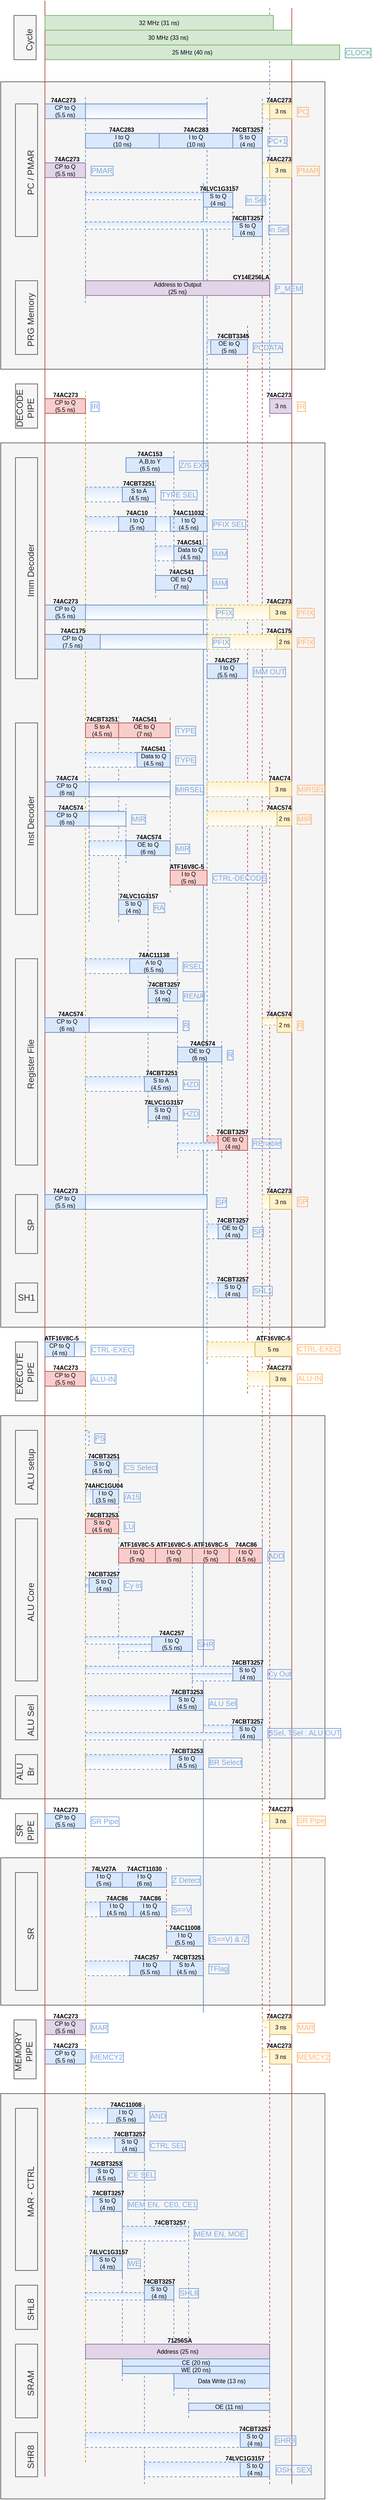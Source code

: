 <mxfile version="11.1.4" type="device"><diagram id="kUPsU9LW94Y-F11Bu8ka" name="Page-1"><mxGraphModel dx="763" dy="592" grid="1" gridSize="10" guides="1" tooltips="1" connect="1" arrows="1" fold="1" page="1" pageScale="1" pageWidth="500" pageHeight="4000" math="0" shadow="0"><root><mxCell id="0"/><mxCell id="ySDtE6NS33L7OthbUZfZ-56" value="Back Layer" parent="0"/><mxCell id="ySDtE6NS33L7OthbUZfZ-51" value="" style="rounded=0;whiteSpace=wrap;html=1;fillColor=#f5f5f5;strokeColor=#666666;fontColor=#333333;" parent="ySDtE6NS33L7OthbUZfZ-56" vertex="1"><mxGeometry x="60" y="2020" width="440" height="520" as="geometry"/></mxCell><mxCell id="ySDtE6NS33L7OthbUZfZ-54" value="" style="rounded=0;whiteSpace=wrap;html=1;fillColor=#f5f5f5;strokeColor=#666666;fontColor=#333333;" parent="ySDtE6NS33L7OthbUZfZ-56" vertex="1"><mxGeometry x="60" y="700" width="440" height="1200" as="geometry"/></mxCell><mxCell id="ySDtE6NS33L7OthbUZfZ-52" value="" style="rounded=0;whiteSpace=wrap;html=1;fillColor=#f5f5f5;strokeColor=#666666;fontColor=#333333;" parent="ySDtE6NS33L7OthbUZfZ-56" vertex="1"><mxGeometry x="60" y="210" width="440" height="390" as="geometry"/></mxCell><mxCell id="ySDtE6NS33L7OthbUZfZ-55" value="" style="rounded=0;whiteSpace=wrap;html=1;fillColor=#f5f5f5;strokeColor=#666666;fontColor=#333333;" parent="ySDtE6NS33L7OthbUZfZ-56" vertex="1"><mxGeometry x="60" y="2940" width="440" height="550" as="geometry"/></mxCell><mxCell id="ySDtE6NS33L7OthbUZfZ-61" value="" style="rounded=0;whiteSpace=wrap;html=1;fillColor=#f5f5f5;strokeColor=#666666;fontColor=#333333;" parent="ySDtE6NS33L7OthbUZfZ-56" vertex="1"><mxGeometry x="60" y="2620" width="440" height="200" as="geometry"/></mxCell><mxCell id="1" parent="0"/><mxCell id="6cEuk6emb8LEO9QMh4kD-120" value="" style="endArrow=none;html=1;fontSize=8;strokeWidth=1;fillColor=#dae8fc;strokeColor=#6c8ebf;dashed=1;rounded=0;exitX=0.75;exitY=1;exitDx=0;exitDy=0;" parent="1" edge="1"><mxGeometry width="50" height="50" relative="1" as="geometry"><mxPoint x="425" y="665" as="sourcePoint"/><mxPoint x="425" y="110" as="targetPoint"/></mxGeometry></mxCell><mxCell id="jN5OCifLujwhyHdPiHho-9" value="" style="rounded=0;whiteSpace=wrap;html=1;verticalAlign=middle;align=center;horizontal=1;fontSize=8;fillColor=#dae8fc;strokeColor=#6c8ebf;dashed=1;gradientColor=#ffffff;" vertex="1" parent="1"><mxGeometry x="175" y="360" width="172" height="10" as="geometry"/></mxCell><mxCell id="QVEqxU04IOh2gGCJ0QHS-36" value="" style="endArrow=none;html=1;fontSize=8;strokeWidth=1;fillColor=#f8cecc;strokeColor=#b85450;rounded=0;targetPerimeterSpacing=0;" parent="1" edge="1"><mxGeometry width="50" height="50" relative="1" as="geometry"><mxPoint x="455" y="3470" as="sourcePoint"/><mxPoint x="455" y="110" as="targetPoint"/></mxGeometry></mxCell><mxCell id="ySDtE6NS33L7OthbUZfZ-38" value="" style="endArrow=none;html=1;fontSize=8;strokeWidth=1;fillColor=#f8cecc;strokeColor=#b85450;rounded=0;dashed=1;" parent="1" edge="1"><mxGeometry width="50" height="50" relative="1" as="geometry"><mxPoint x="425" y="3470" as="sourcePoint"/><mxPoint x="425" y="1130" as="targetPoint"/></mxGeometry></mxCell><mxCell id="ySDtE6NS33L7OthbUZfZ-29" value="" style="endArrow=none;html=1;fontSize=8;strokeWidth=1;fillColor=#f8cecc;strokeColor=#b85450;rounded=0;dashed=1;" parent="1" edge="1"><mxGeometry width="50" height="50" relative="1" as="geometry"><mxPoint x="415" y="2910" as="sourcePoint"/><mxPoint x="415" y="308.621" as="targetPoint"/></mxGeometry></mxCell><mxCell id="ySDtE6NS33L7OthbUZfZ-37" value="" style="rounded=0;whiteSpace=wrap;html=1;fillColor=#fff2cc;strokeColor=#d6b656;verticalAlign=middle;align=center;horizontal=1;fontSize=8;gradientColor=#ffffff;dashed=1;" parent="1" vertex="1"><mxGeometry x="415" y="2560" width="25" height="10" as="geometry"/></mxCell><mxCell id="ySDtE6NS33L7OthbUZfZ-36" value="" style="rounded=0;whiteSpace=wrap;html=1;fillColor=#fff2cc;strokeColor=#d6b656;verticalAlign=middle;align=center;horizontal=1;fontSize=8;gradientColor=#ffffff;dashed=1;" parent="1" vertex="1"><mxGeometry x="415" y="2840" width="25" height="10" as="geometry"/></mxCell><mxCell id="ySDtE6NS33L7OthbUZfZ-35" value="" style="rounded=0;whiteSpace=wrap;html=1;fillColor=#fff2cc;strokeColor=#d6b656;verticalAlign=middle;align=center;horizontal=1;fontSize=8;gradientColor=#ffffff;dashed=1;" parent="1" vertex="1"><mxGeometry x="415" y="320" width="15" height="20" as="geometry"/></mxCell><mxCell id="ySDtE6NS33L7OthbUZfZ-34" value="" style="rounded=0;whiteSpace=wrap;html=1;fillColor=#fff2cc;strokeColor=#d6b656;verticalAlign=middle;align=center;horizontal=1;fontSize=8;gradientColor=#ffffff;dashed=1;" parent="1" vertex="1"><mxGeometry x="415" y="240" width="15" height="20" as="geometry"/></mxCell><mxCell id="QVEqxU04IOh2gGCJ0QHS-31" value="" style="endArrow=none;html=1;fontSize=8;strokeWidth=1;fillColor=#dae8fc;strokeColor=#6c8ebf;rounded=0;" parent="1" edge="1"><mxGeometry width="50" height="50" relative="1" as="geometry"><mxPoint x="335" y="2830" as="sourcePoint"/><mxPoint x="335" y="347.5" as="targetPoint"/></mxGeometry></mxCell><mxCell id="D-Tj3wQJtOweeGrI1jvQ-80" value="" style="endArrow=none;html=1;fontSize=8;strokeWidth=1;fillColor=#dae8fc;strokeColor=#6c8ebf;rounded=0;targetPerimeterSpacing=0;dashed=1;" parent="1" edge="1"><mxGeometry width="50" height="50" relative="1" as="geometry"><mxPoint x="340" y="1950" as="sourcePoint"/><mxPoint x="340" y="230" as="targetPoint"/></mxGeometry></mxCell><mxCell id="-xSoCjMl7KW68i3Rxkeo-20" value="" style="endArrow=none;html=1;fontSize=8;strokeWidth=1;fillColor=#dae8fc;strokeColor=#6c8ebf;dashed=1;rounded=0;" parent="1" edge="1"><mxGeometry width="50" height="50" relative="1" as="geometry"><mxPoint x="360" y="1670" as="sourcePoint"/><mxPoint x="360" y="1512" as="targetPoint"/></mxGeometry></mxCell><mxCell id="ySDtE6NS33L7OthbUZfZ-27" value="" style="rounded=0;whiteSpace=wrap;html=1;verticalAlign=middle;align=center;horizontal=1;fontSize=8;fillColor=#f8cecc;strokeColor=#b85450;dashed=1;" parent="1" vertex="1"><mxGeometry x="340" y="1640" width="30" height="10" as="geometry"/></mxCell><mxCell id="ySDtE6NS33L7OthbUZfZ-21" value="" style="rounded=0;whiteSpace=wrap;html=1;verticalAlign=middle;align=center;horizontal=1;fontSize=8;fillColor=#dae8fc;strokeColor=#6c8ebf;gradientColor=#ffffff;" parent="1" vertex="1"><mxGeometry x="160" y="1920" width="15" height="20" as="geometry"/></mxCell><mxCell id="ySDtE6NS33L7OthbUZfZ-19" value="" style="rounded=0;whiteSpace=wrap;html=1;verticalAlign=middle;align=center;horizontal=1;fontSize=8;fillColor=#dae8fc;strokeColor=#6c8ebf;dashed=1;gradientColor=#ffffff;" parent="1" vertex="1"><mxGeometry x="335" y="2440" width="52" height="10" as="geometry"/></mxCell><mxCell id="ySDtE6NS33L7OthbUZfZ-8" value="" style="rounded=0;whiteSpace=wrap;html=1;verticalAlign=middle;align=center;horizontal=1;fontSize=8;fillColor=#dae8fc;strokeColor=#6c8ebf;dashed=1;gradientColor=#ffffff;" parent="1" vertex="1"><mxGeometry x="300" y="1650" width="70" height="10" as="geometry"/></mxCell><mxCell id="ySDtE6NS33L7OthbUZfZ-2" value="30 MHz (33 ns)" style="rounded=0;whiteSpace=wrap;html=1;align=center;fillColor=#d5e8d4;strokeColor=#82b366;fontSize=8;fontStyle=0" parent="1" vertex="1"><mxGeometry x="120" y="140" width="335" height="20" as="geometry"/></mxCell><mxCell id="ySDtE6NS33L7OthbUZfZ-1" value="25&amp;nbsp;MHz (40&amp;nbsp;ns)" style="rounded=0;whiteSpace=wrap;html=1;align=center;fillColor=#d5e8d4;strokeColor=#82b366;fontSize=8;fontStyle=0" parent="1" vertex="1"><mxGeometry x="120" y="160" width="400" height="20" as="geometry"/></mxCell><mxCell id="QVEqxU04IOh2gGCJ0QHS-20" value="" style="endArrow=none;html=1;fontSize=8;strokeWidth=1;fillColor=#dae8fc;strokeColor=#6c8ebf;dashed=1;rounded=0;" parent="1" edge="1"><mxGeometry width="50" height="50" relative="1" as="geometry"><mxPoint x="335" y="2470" as="sourcePoint"/><mxPoint x="335" y="2395" as="targetPoint"/></mxGeometry></mxCell><mxCell id="wcp_yY92aj8fk4dAg4Rh-52" value="" style="rounded=0;whiteSpace=wrap;html=1;verticalAlign=middle;align=center;horizontal=1;fontSize=8;fillColor=#dae8fc;strokeColor=#6c8ebf;dashed=1;gradientColor=#ffffff;" parent="1" vertex="1"><mxGeometry x="220" y="1320" width="20" height="20" as="geometry"/></mxCell><mxCell id="oy3kkkSqx0ebYkAjCLvG-80" value="" style="rounded=0;whiteSpace=wrap;html=1;verticalAlign=middle;align=center;horizontal=1;fontSize=8;fillColor=#dae8fc;strokeColor=#6c8ebf;dashed=1;gradientColor=#ffffff;" parent="1" vertex="1"><mxGeometry x="255" y="3440" width="135" height="20" as="geometry"/></mxCell><mxCell id="wcp_yY92aj8fk4dAg4Rh-41" value="" style="rounded=0;whiteSpace=wrap;html=1;verticalAlign=middle;align=center;horizontal=1;fontSize=8;fillColor=#dae8fc;strokeColor=#6c8ebf;dashed=1;gradientColor=#ffffff;" parent="1" vertex="1"><mxGeometry x="175" y="2120" width="33" height="20" as="geometry"/></mxCell><mxCell id="-xSoCjMl7KW68i3Rxkeo-17" value="" style="endArrow=none;html=1;fontSize=8;strokeWidth=1;fillColor=#dae8fc;strokeColor=#6c8ebf;dashed=1;rounded=0;" parent="1" edge="1"><mxGeometry width="50" height="50" relative="1" as="geometry"><mxPoint x="260" y="1630" as="sourcePoint"/><mxPoint x="260" y="1305" as="targetPoint"/></mxGeometry></mxCell><mxCell id="D-Tj3wQJtOweeGrI1jvQ-78" value="" style="endArrow=none;html=1;fontSize=8;strokeWidth=1;fillColor=#dae8fc;strokeColor=#6c8ebf;dashed=1;rounded=0;" parent="1" edge="1"><mxGeometry width="50" height="50" relative="1" as="geometry"><mxPoint x="220" y="1350" as="sourcePoint"/><mxPoint x="220" y="1070" as="targetPoint"/></mxGeometry></mxCell><mxCell id="D-Tj3wQJtOweeGrI1jvQ-75" value="" style="endArrow=none;html=1;fontSize=8;strokeWidth=1;fillColor=#dae8fc;strokeColor=#6c8ebf;dashed=1;rounded=0;" parent="1" edge="1"><mxGeometry width="50" height="50" relative="1" as="geometry"><mxPoint x="290" y="1310" as="sourcePoint"/><mxPoint x="290" y="1070" as="targetPoint"/></mxGeometry></mxCell><mxCell id="s3pQ2YZmFm7vSbKJfVdP-26" value="" style="endArrow=none;html=1;fontSize=8;strokeWidth=1;fillColor=#dae8fc;strokeColor=#6c8ebf;dashed=1;rounded=0;" parent="1" edge="1"><mxGeometry width="50" height="50" relative="1" as="geometry"><mxPoint x="230" y="1270" as="sourcePoint"/><mxPoint x="230" y="1190" as="targetPoint"/></mxGeometry></mxCell><mxCell id="s3pQ2YZmFm7vSbKJfVdP-16" value="" style="endArrow=none;html=1;fontSize=8;strokeWidth=1;fillColor=#dae8fc;strokeColor=#6c8ebf;dashed=1;rounded=0;" parent="1" edge="1"><mxGeometry width="50" height="50" relative="1" as="geometry"><mxPoint x="270" y="910" as="sourcePoint"/><mxPoint x="270" y="750" as="targetPoint"/></mxGeometry></mxCell><mxCell id="wcp_yY92aj8fk4dAg4Rh-31" value="" style="rounded=0;whiteSpace=wrap;html=1;verticalAlign=middle;align=center;horizontal=1;fontSize=8;fillColor=#dae8fc;strokeColor=#6c8ebf;dashed=1;gradientColor=#ffffff;" parent="1" vertex="1"><mxGeometry x="175" y="2680" width="40" height="20" as="geometry"/></mxCell><mxCell id="wcp_yY92aj8fk4dAg4Rh-21" value="" style="endArrow=none;html=1;fontSize=8;strokeWidth=1;fillColor=#dae8fc;strokeColor=#6c8ebf;rounded=0;" parent="1" edge="1"><mxGeometry width="50" height="50" relative="1" as="geometry"><mxPoint x="415" y="430" as="sourcePoint"/><mxPoint x="415" y="270" as="targetPoint"/></mxGeometry></mxCell><mxCell id="wcp_yY92aj8fk4dAg4Rh-23" value="" style="rounded=0;whiteSpace=wrap;html=1;verticalAlign=middle;align=center;horizontal=1;fontSize=8;fillColor=#dae8fc;strokeColor=#6c8ebf;dashed=1;gradientColor=#ffffff;" parent="1" vertex="1"><mxGeometry x="175" y="400" width="240" height="10" as="geometry"/></mxCell><mxCell id="wcp_yY92aj8fk4dAg4Rh-22" value="" style="rounded=0;whiteSpace=wrap;html=1;verticalAlign=middle;align=center;horizontal=1;fontSize=8;fillColor=#dae8fc;strokeColor=#6c8ebf;dashed=1;gradientColor=#ffffff;" parent="1" vertex="1"><mxGeometry x="375" y="410" width="35" height="10" as="geometry"/></mxCell><mxCell id="QVEqxU04IOh2gGCJ0QHS-30" value="" style="rounded=0;whiteSpace=wrap;html=1;verticalAlign=middle;align=center;horizontal=1;fontSize=8;fillColor=#dae8fc;strokeColor=#6c8ebf;dashed=1;gradientColor=#ffffff;" parent="1" vertex="1"><mxGeometry x="175" y="2760" width="80" height="20" as="geometry"/></mxCell><mxCell id="b5tJJFFRHOpgIupH2mIY-13" value="" style="endArrow=none;html=1;fontSize=8;strokeWidth=1;fillColor=#f8cecc;strokeColor=#b85450;rounded=0;dashed=1;" parent="1" edge="1"><mxGeometry width="50" height="50" relative="1" as="geometry"><mxPoint x="395" y="1990" as="sourcePoint"/><mxPoint x="395" y="540" as="targetPoint"/></mxGeometry></mxCell><mxCell id="6cEuk6emb8LEO9QMh4kD-41" value="&lt;font style=&quot;font-size: 8px&quot;&gt;I to Q&lt;br&gt;(5.5 ns)&lt;/font&gt;" style="rounded=0;whiteSpace=wrap;html=1;fillColor=#dae8fc;strokeColor=#6c8ebf;verticalAlign=middle;align=center;horizontal=1;fontSize=8;" parent="1" vertex="1"><mxGeometry x="235" y="2760" width="55" height="20" as="geometry"/></mxCell><mxCell id="6cEuk6emb8LEO9QMh4kD-40" value="" style="endArrow=none;html=1;fontSize=8;strokeWidth=1;fillColor=#f8cecc;strokeColor=#b85450;dashed=1;rounded=0;" parent="1" edge="1"><mxGeometry width="50" height="50" relative="1" as="geometry"><mxPoint x="285" y="2750" as="sourcePoint"/><mxPoint x="285" y="2630" as="targetPoint"/></mxGeometry></mxCell><mxCell id="nGz8trRvqlbYKTANOFy7-17" value="TFlag" style="text;html=1;strokeColor=none;fillColor=none;align=left;verticalAlign=middle;whiteSpace=wrap;rounded=0;fontSize=10;labelBorderColor=#7EA6E0;fontColor=#7EA6E0;" parent="1" vertex="1"><mxGeometry x="340" y="2760" width="65" height="20" as="geometry"/></mxCell><mxCell id="6cEuk6emb8LEO9QMh4kD-126" value="PC" style="text;html=1;strokeColor=none;fillColor=none;align=left;verticalAlign=middle;whiteSpace=wrap;rounded=0;fontSize=10;labelBorderColor=#FFB570;fontColor=#FFB570;" parent="1" vertex="1"><mxGeometry x="460" y="240" width="65" height="20" as="geometry"/></mxCell><mxCell id="QVEqxU04IOh2gGCJ0QHS-24" value="" style="rounded=0;whiteSpace=wrap;html=1;verticalAlign=middle;align=center;horizontal=1;fontSize=8;fillColor=#dae8fc;strokeColor=#6c8ebf;dashed=1;gradientColor=#ffffff;" parent="1" vertex="1"><mxGeometry x="175" y="2400" width="140" height="20" as="geometry"/></mxCell><mxCell id="s3pQ2YZmFm7vSbKJfVdP-38" value="" style="rounded=0;whiteSpace=wrap;html=1;verticalAlign=middle;align=center;horizontal=1;fontSize=8;fillColor=#dae8fc;strokeColor=#6c8ebf;gradientColor=#ffffff;dashed=1;" parent="1" vertex="1"><mxGeometry x="320" y="2370" width="95" height="10" as="geometry"/></mxCell><mxCell id="s3pQ2YZmFm7vSbKJfVdP-25" value="" style="rounded=0;whiteSpace=wrap;html=1;verticalAlign=middle;align=center;horizontal=1;fontSize=8;fillColor=#dae8fc;strokeColor=#6c8ebf;dashed=1;gradientColor=#ffffff;" parent="1" vertex="1"><mxGeometry x="180" y="1240" width="75" height="20" as="geometry"/></mxCell><mxCell id="s3pQ2YZmFm7vSbKJfVdP-23" value="" style="rounded=0;whiteSpace=wrap;html=1;verticalAlign=middle;align=center;horizontal=1;fontSize=8;fillColor=#dae8fc;strokeColor=#6c8ebf;gradientColor=#ffffff;" parent="1" vertex="1"><mxGeometry x="185" y="960" width="155" height="20" as="geometry"/></mxCell><mxCell id="s3pQ2YZmFm7vSbKJfVdP-22" value="" style="rounded=0;whiteSpace=wrap;html=1;verticalAlign=middle;align=center;horizontal=1;fontSize=8;fillColor=#dae8fc;strokeColor=#6c8ebf;gradientColor=#ffffff;" parent="1" vertex="1"><mxGeometry x="170" y="920" width="170" height="20" as="geometry"/></mxCell><mxCell id="s3pQ2YZmFm7vSbKJfVdP-21" value="" style="rounded=0;whiteSpace=wrap;html=1;verticalAlign=middle;align=center;horizontal=1;fontSize=8;fillColor=#dae8fc;strokeColor=#6c8ebf;dashed=1;gradientColor=#ffffff;" parent="1" vertex="1"><mxGeometry x="270" y="800" width="31" height="20" as="geometry"/></mxCell><mxCell id="s3pQ2YZmFm7vSbKJfVdP-20" value="" style="rounded=0;whiteSpace=wrap;html=1;verticalAlign=middle;align=center;horizontal=1;fontSize=8;fillColor=#dae8fc;strokeColor=#6c8ebf;dashed=1;gradientColor=#ffffff;" parent="1" vertex="1"><mxGeometry x="175" y="800" width="85" height="20" as="geometry"/></mxCell><mxCell id="s3pQ2YZmFm7vSbKJfVdP-19" value="" style="rounded=0;whiteSpace=wrap;html=1;verticalAlign=middle;align=center;horizontal=1;fontSize=8;fillColor=#dae8fc;strokeColor=#6c8ebf;dashed=1;gradientColor=#ffffff;" parent="1" vertex="1"><mxGeometry x="340" y="560" width="40" height="20" as="geometry"/></mxCell><mxCell id="s3pQ2YZmFm7vSbKJfVdP-17" value="" style="rounded=0;whiteSpace=wrap;html=1;verticalAlign=middle;align=center;horizontal=1;fontSize=8;fillColor=#dae8fc;strokeColor=#6c8ebf;dashed=1;gradientColor=#ffffff;" parent="1" vertex="1"><mxGeometry x="175" y="760" width="55" height="20" as="geometry"/></mxCell><mxCell id="s3pQ2YZmFm7vSbKJfVdP-15" value="" style="rounded=0;whiteSpace=wrap;html=1;verticalAlign=middle;align=center;horizontal=1;fontSize=8;fillColor=#dae8fc;strokeColor=#6c8ebf;dashed=1;gradientColor=#ffffff;" parent="1" vertex="1"><mxGeometry x="340" y="1000" width="40" height="20" as="geometry"/></mxCell><mxCell id="oy3kkkSqx0ebYkAjCLvG-89" value="" style="endArrow=none;html=1;fontSize=8;strokeWidth=1;fillColor=#dae8fc;strokeColor=#6c8ebf;dashed=1;rounded=0;" parent="1" edge="1"><mxGeometry width="50" height="50" relative="1" as="geometry"><mxPoint x="255" y="3470" as="sourcePoint"/><mxPoint x="255" y="3000" as="targetPoint"/></mxGeometry></mxCell><mxCell id="oy3kkkSqx0ebYkAjCLvG-92" value="" style="rounded=0;whiteSpace=wrap;html=1;verticalAlign=middle;align=center;horizontal=1;fontSize=8;fillColor=#dae8fc;strokeColor=#6c8ebf;dashed=1;gradientColor=#ffffff;" parent="1" vertex="1"><mxGeometry x="175" y="2480" width="120" height="20" as="geometry"/></mxCell><mxCell id="oy3kkkSqx0ebYkAjCLvG-91" value="" style="rounded=0;whiteSpace=wrap;html=1;verticalAlign=middle;align=center;horizontal=1;fontSize=8;fillColor=#dae8fc;strokeColor=#6c8ebf;dashed=1;gradientColor=#ffffff;" parent="1" vertex="1"><mxGeometry x="175" y="2960" width="65" height="20" as="geometry"/></mxCell><mxCell id="oy3kkkSqx0ebYkAjCLvG-90" value="" style="rounded=0;whiteSpace=wrap;html=1;verticalAlign=middle;align=center;horizontal=1;fontSize=8;fillColor=#dae8fc;strokeColor=#6c8ebf;dashed=1;gradientColor=#ffffff;" parent="1" vertex="1"><mxGeometry x="175" y="3000" width="65" height="20" as="geometry"/></mxCell><mxCell id="oy3kkkSqx0ebYkAjCLvG-86" value="" style="rounded=0;whiteSpace=wrap;html=1;verticalAlign=middle;align=center;horizontal=1;fontSize=8;fillColor=#dae8fc;strokeColor=#6c8ebf;dashed=1;gradientColor=#ffffff;" parent="1" vertex="1"><mxGeometry x="175" y="3040" width="35" height="20" as="geometry"/></mxCell><mxCell id="oy3kkkSqx0ebYkAjCLvG-44" value="" style="endArrow=none;html=1;fontSize=8;strokeWidth=1;fillColor=#dae8fc;strokeColor=#6c8ebf;dashed=1;rounded=0;" parent="1" edge="1"><mxGeometry width="50" height="50" relative="1" as="geometry"><mxPoint x="315" y="3380" as="sourcePoint"/><mxPoint x="315" y="3110" as="targetPoint"/></mxGeometry></mxCell><mxCell id="oy3kkkSqx0ebYkAjCLvG-79" value="" style="endArrow=none;html=1;fontSize=8;strokeWidth=1;fillColor=#dae8fc;strokeColor=#6c8ebf;dashed=1;rounded=0;" parent="1" edge="1"><mxGeometry width="50" height="50" relative="1" as="geometry"><mxPoint x="225" y="3330" as="sourcePoint"/><mxPoint x="225" y="3190" as="targetPoint"/></mxGeometry></mxCell><mxCell id="oy3kkkSqx0ebYkAjCLvG-84" value="" style="endArrow=none;html=1;fontSize=8;strokeWidth=1;fillColor=#dae8fc;strokeColor=#6c8ebf;dashed=1;rounded=0;" parent="1" edge="1"><mxGeometry width="50" height="50" relative="1" as="geometry"><mxPoint x="295" y="3350" as="sourcePoint"/><mxPoint x="295" y="3190" as="targetPoint"/></mxGeometry></mxCell><mxCell id="oy3kkkSqx0ebYkAjCLvG-67" value="" style="rounded=0;whiteSpace=wrap;html=1;verticalAlign=middle;align=center;horizontal=1;fontSize=8;fillColor=#dae8fc;strokeColor=#6c8ebf;dashed=1;gradientColor=#ffffff;" parent="1" vertex="1"><mxGeometry x="175" y="3280" width="235" height="20" as="geometry"/></mxCell><mxCell id="oy3kkkSqx0ebYkAjCLvG-65" value="" style="endArrow=none;html=1;fontSize=8;strokeWidth=1;fillColor=#dae8fc;strokeColor=#6c8ebf;rounded=0;" parent="1" edge="1"><mxGeometry width="50" height="50" relative="1" as="geometry"><mxPoint x="225" y="3190" as="sourcePoint"/><mxPoint x="225" y="3030" as="targetPoint"/></mxGeometry></mxCell><mxCell id="oy3kkkSqx0ebYkAjCLvG-43" value="" style="rounded=0;whiteSpace=wrap;html=1;verticalAlign=middle;align=center;horizontal=1;fontSize=8;fillColor=#dae8fc;strokeColor=#6c8ebf;dashed=1;gradientColor=#ffffff;" parent="1" vertex="1"><mxGeometry x="225" y="3120" width="90" height="20" as="geometry"/></mxCell><mxCell id="03ithu4wt22o0n33dWcI-29" value="" style="endArrow=none;html=1;fontSize=8;strokeWidth=1;fillColor=#dae8fc;strokeColor=#6c8ebf;rounded=0;" parent="1" edge="1"><mxGeometry width="50" height="50" relative="1" as="geometry"><mxPoint x="255" y="3030" as="sourcePoint"/><mxPoint x="255" y="2955" as="targetPoint"/></mxGeometry></mxCell><mxCell id="oy3kkkSqx0ebYkAjCLvG-40" value="" style="rounded=0;whiteSpace=wrap;html=1;verticalAlign=middle;align=center;horizontal=1;fontSize=8;fillColor=#dae8fc;strokeColor=#6c8ebf;dashed=1;gradientColor=#ffffff;" parent="1" vertex="1"><mxGeometry x="175" y="3160" width="35" height="20" as="geometry"/></mxCell><mxCell id="D-Tj3wQJtOweeGrI1jvQ-29" value="" style="endArrow=none;html=1;fontSize=8;strokeWidth=1;fillColor=#ffe6cc;strokeColor=#d79b00;dashed=1;rounded=0;" parent="1" edge="1"><mxGeometry width="50" height="50" relative="1" as="geometry"><mxPoint x="175" y="3440" as="sourcePoint"/><mxPoint x="175" y="630" as="targetPoint"/></mxGeometry></mxCell><mxCell id="hKYnyT3iJc81c4AZ0dIC-23" value="" style="endArrow=none;html=1;fontSize=8;strokeWidth=1;fillColor=#dae8fc;strokeColor=#6c8ebf;dashed=1;rounded=0;" parent="1" edge="1"><mxGeometry width="50" height="50" relative="1" as="geometry"><mxPoint x="180" y="1350" as="sourcePoint"/><mxPoint x="180" y="1150" as="targetPoint"/></mxGeometry></mxCell><mxCell id="D-Tj3wQJtOweeGrI1jvQ-62" value="" style="rounded=0;whiteSpace=wrap;html=1;verticalAlign=middle;align=center;horizontal=1;fontSize=8;fillColor=#dae8fc;strokeColor=#6c8ebf;gradientColor=#ffffff;" parent="1" vertex="1"><mxGeometry x="120" y="1200" width="110" height="20" as="geometry"/></mxCell><mxCell id="6cEuk6emb8LEO9QMh4kD-119" value="" style="endArrow=none;html=1;fontSize=8;strokeWidth=1;fillColor=#dae8fc;strokeColor=#6c8ebf;dashed=1;rounded=0;shadow=0;" parent="1" edge="1"><mxGeometry width="50" height="50" relative="1" as="geometry"><mxPoint x="175" y="510" as="sourcePoint"/><mxPoint x="175" y="230" as="targetPoint"/></mxGeometry></mxCell><mxCell id="6cEuk6emb8LEO9QMh4kD-105" value="" style="rounded=0;whiteSpace=wrap;html=1;fillColor=#fff2cc;strokeColor=#d6b656;verticalAlign=middle;align=center;horizontal=1;fontSize=8;gradientColor=#ffffff;dashed=1;" parent="1" vertex="1"><mxGeometry x="425" y="640" width="25" height="20" as="geometry"/></mxCell><mxCell id="6cEuk6emb8LEO9QMh4kD-71" value="" style="rounded=0;whiteSpace=wrap;html=1;fillColor=#fff2cc;strokeColor=#d6b656;verticalAlign=middle;align=center;horizontal=1;fontSize=8;gradientColor=#ffffff;dashed=1;" parent="1" vertex="1"><mxGeometry x="415" y="1720" width="20" height="20" as="geometry"/></mxCell><mxCell id="6cEuk6emb8LEO9QMh4kD-70" value="" style="rounded=0;whiteSpace=wrap;html=1;fillColor=#fff2cc;strokeColor=#d6b656;verticalAlign=middle;align=center;horizontal=1;fontSize=8;gradientColor=#ffffff;dashed=1;" parent="1" vertex="1"><mxGeometry x="415" y="1480" width="25" height="10" as="geometry"/></mxCell><mxCell id="6cEuk6emb8LEO9QMh4kD-69" value="" style="endArrow=none;html=1;fontSize=8;strokeWidth=1;fillColor=#dae8fc;strokeColor=#6c8ebf;rounded=0;dashed=1;" parent="1" edge="1"><mxGeometry width="50" height="50" relative="1" as="geometry"><mxPoint x="220" y="2350" as="sourcePoint"/><mxPoint x="220" y="2073" as="targetPoint"/></mxGeometry></mxCell><mxCell id="6cEuk6emb8LEO9QMh4kD-28" value="" style="rounded=0;whiteSpace=wrap;html=1;verticalAlign=middle;align=center;horizontal=1;fontSize=8;fillColor=#dae8fc;strokeColor=#6c8ebf;dashed=1;gradientColor=#ffffff;" parent="1" vertex="1"><mxGeometry x="220" y="2330" width="95" height="10" as="geometry"/></mxCell><mxCell id="6cEuk6emb8LEO9QMh4kD-27" value="" style="rounded=0;whiteSpace=wrap;html=1;verticalAlign=middle;align=center;horizontal=1;fontSize=8;fillColor=#dae8fc;strokeColor=#6c8ebf;dashed=1;gradientColor=#ffffff;" parent="1" vertex="1"><mxGeometry x="175" y="2320" width="135" height="10" as="geometry"/></mxCell><mxCell id="6cEuk6emb8LEO9QMh4kD-25" value="" style="rounded=0;whiteSpace=wrap;html=1;verticalAlign=middle;align=center;horizontal=1;fontSize=8;fillColor=#dae8fc;strokeColor=#6c8ebf;dashed=1;gradientColor=#ffffff;" parent="1" vertex="1"><mxGeometry x="175" y="2360" width="235" height="10" as="geometry"/></mxCell><mxCell id="6cEuk6emb8LEO9QMh4kD-22" value="" style="rounded=0;whiteSpace=wrap;html=1;verticalAlign=middle;align=center;horizontal=1;fontSize=8;fillColor=#dae8fc;strokeColor=#6c8ebf;dashed=1;gradientColor=#ffffff;" parent="1" vertex="1"><mxGeometry x="175" y="2240" width="25" height="10" as="geometry"/></mxCell><mxCell id="6cEuk6emb8LEO9QMh4kD-17" value="" style="rounded=0;whiteSpace=wrap;html=1;verticalAlign=middle;align=center;horizontal=1;fontSize=8;fillColor=#dae8fc;strokeColor=#6c8ebf;dashed=1;gradientColor=#ffffff;" parent="1" vertex="1"><mxGeometry x="175" y="2250" width="40" height="10" as="geometry"/></mxCell><mxCell id="6cEuk6emb8LEO9QMh4kD-7" value="" style="rounded=0;whiteSpace=wrap;html=1;verticalAlign=middle;align=center;horizontal=1;fontSize=8;fillColor=#dae8fc;strokeColor=#6c8ebf;dashed=1;gradientColor=#ffffff;" parent="1" vertex="1"><mxGeometry x="180" y="2080" width="25" height="20" as="geometry"/></mxCell><mxCell id="b5tJJFFRHOpgIupH2mIY-19" value="" style="rounded=0;whiteSpace=wrap;html=1;verticalAlign=middle;align=center;horizontal=1;fontSize=8;fillColor=#dae8fc;strokeColor=#6c8ebf;gradientColor=#ffffff;" parent="1" vertex="1"><mxGeometry x="170" y="1720" width="170" height="20" as="geometry"/></mxCell><mxCell id="D-Tj3wQJtOweeGrI1jvQ-119" value="" style="rounded=0;whiteSpace=wrap;html=1;verticalAlign=middle;align=center;horizontal=1;fontSize=8;fillColor=#dae8fc;strokeColor=#6c8ebf;dashed=1;gradientColor=#ffffff;" parent="1" vertex="1"><mxGeometry x="270" y="840" width="65" height="20" as="geometry"/></mxCell><mxCell id="D-Tj3wQJtOweeGrI1jvQ-95" value="" style="rounded=0;whiteSpace=wrap;html=1;verticalAlign=middle;align=center;horizontal=1;fontSize=8;fillColor=#dae8fc;strokeColor=#6c8ebf;dashed=1;gradientColor=#ffffff;" parent="1" vertex="1"><mxGeometry x="175" y="1400" width="75" height="20" as="geometry"/></mxCell><mxCell id="D-Tj3wQJtOweeGrI1jvQ-79" value="" style="rounded=0;whiteSpace=wrap;html=1;verticalAlign=middle;align=center;horizontal=1;fontSize=8;fillColor=#dae8fc;strokeColor=#6c8ebf;gradientColor=#ffffff;" parent="1" vertex="1"><mxGeometry x="170" y="1160" width="120" height="20" as="geometry"/></mxCell><mxCell id="D-Tj3wQJtOweeGrI1jvQ-57" value="" style="rounded=0;whiteSpace=wrap;html=1;verticalAlign=middle;align=center;horizontal=1;fontSize=8;fillColor=#dae8fc;strokeColor=#6c8ebf;dashed=1;gradientColor=#ffffff;" parent="1" vertex="1"><mxGeometry x="175" y="1120" width="75" height="20" as="geometry"/></mxCell><mxCell id="D-Tj3wQJtOweeGrI1jvQ-72" value="" style="rounded=0;whiteSpace=wrap;html=1;verticalAlign=middle;align=center;horizontal=1;fontSize=8;fillColor=#dae8fc;strokeColor=#6c8ebf;dashed=1;gradientColor=#ffffff;" parent="1" vertex="1"><mxGeometry x="120" y="1160" width="50" height="20" as="geometry"/></mxCell><mxCell id="D-Tj3wQJtOweeGrI1jvQ-67" value="" style="rounded=0;whiteSpace=wrap;html=1;fillColor=#fff2cc;strokeColor=#d6b656;verticalAlign=middle;align=center;horizontal=1;fontSize=8;gradientColor=#ffffff;dashed=1;" parent="1" vertex="1"><mxGeometry x="340" y="960" width="100" height="20" as="geometry"/></mxCell><mxCell id="D-Tj3wQJtOweeGrI1jvQ-66" value="" style="rounded=0;whiteSpace=wrap;html=1;fillColor=#fff2cc;strokeColor=#d6b656;verticalAlign=middle;align=center;horizontal=1;fontSize=8;gradientColor=#ffffff;dashed=1;" parent="1" vertex="1"><mxGeometry x="340" y="920" width="100" height="20" as="geometry"/></mxCell><mxCell id="D-Tj3wQJtOweeGrI1jvQ-40" value="" style="endArrow=none;html=1;fontSize=8;strokeWidth=1;fillColor=#f8cecc;strokeColor=#b85450;dashed=1;rounded=0;" parent="1" edge="1"><mxGeometry width="50" height="50" relative="1" as="geometry"><mxPoint x="340" y="910" as="sourcePoint"/><mxPoint x="340" y="830" as="targetPoint"/></mxGeometry></mxCell><mxCell id="D-Tj3wQJtOweeGrI1jvQ-43" value="" style="rounded=0;whiteSpace=wrap;html=1;verticalAlign=middle;align=center;horizontal=1;fontSize=8;fillColor=#dae8fc;strokeColor=#6c8ebf;dashed=1;gradientColor=#ffffff;" parent="1" vertex="1"><mxGeometry x="120" y="960" width="60" height="20" as="geometry"/></mxCell><mxCell id="D-Tj3wQJtOweeGrI1jvQ-2" value="&lt;font style=&quot;font-size: 8px&quot;&gt;CP to Q&lt;br&gt;(5.5 ns)&lt;/font&gt;" style="rounded=0;whiteSpace=wrap;html=1;fillColor=#dae8fc;strokeColor=#6c8ebf;verticalAlign=middle;align=center;horizontal=1;fontSize=8;" parent="1" vertex="1"><mxGeometry x="120" y="240" width="55" height="20" as="geometry"/></mxCell><mxCell id="D-Tj3wQJtOweeGrI1jvQ-4" value="&lt;span style=&quot;font-size: 8px&quot;&gt;Address to Output&lt;br&gt;(25 ns)&lt;/span&gt;" style="rounded=0;whiteSpace=wrap;html=1;fillColor=#e1d5e7;strokeColor=#9673a6;verticalAlign=middle;align=center;fontSize=8;" parent="1" vertex="1"><mxGeometry x="175" y="480" width="250" height="20" as="geometry"/></mxCell><mxCell id="D-Tj3wQJtOweeGrI1jvQ-7" value="74AC273" style="text;html=1;strokeColor=none;fillColor=none;align=center;verticalAlign=middle;whiteSpace=wrap;rounded=0;fontSize=8;fontStyle=1" parent="1" vertex="1"><mxGeometry x="120" y="230" width="50" height="10" as="geometry"/></mxCell><mxCell id="D-Tj3wQJtOweeGrI1jvQ-8" value="CY14E256LA" style="text;html=1;strokeColor=none;fillColor=none;align=center;verticalAlign=middle;whiteSpace=wrap;rounded=0;fontSize=8;fontStyle=1" parent="1" vertex="1"><mxGeometry x="355" y="470" width="90" height="10" as="geometry"/></mxCell><mxCell id="D-Tj3wQJtOweeGrI1jvQ-13" value="74AC273" style="text;html=1;strokeColor=none;fillColor=none;align=center;verticalAlign=middle;whiteSpace=wrap;rounded=0;fontSize=8;fontStyle=1" parent="1" vertex="1"><mxGeometry x="122.5" y="630" width="50" height="10" as="geometry"/></mxCell><mxCell id="D-Tj3wQJtOweeGrI1jvQ-14" value="&lt;font style=&quot;font-size: 8px&quot;&gt;CP to Q&lt;br&gt;(5.5 ns)&lt;/font&gt;" style="rounded=0;whiteSpace=wrap;html=1;fillColor=#f8cecc;strokeColor=#b85450;verticalAlign=middle;align=center;horizontal=1;fontSize=8;" parent="1" vertex="1"><mxGeometry x="120" y="640" width="55" height="20" as="geometry"/></mxCell><mxCell id="D-Tj3wQJtOweeGrI1jvQ-24" value="74AC541" style="text;html=1;strokeColor=none;fillColor=none;align=center;verticalAlign=middle;whiteSpace=wrap;rounded=0;fontSize=8;fontStyle=1" parent="1" vertex="1"><mxGeometry x="295" y="830" width="42" height="10" as="geometry"/></mxCell><mxCell id="D-Tj3wQJtOweeGrI1jvQ-25" value="&lt;font style=&quot;font-size: 8px&quot;&gt;OE to Q&lt;br&gt;(7 ns)&lt;/font&gt;" style="rounded=0;whiteSpace=wrap;html=1;fillColor=#dae8fc;strokeColor=#6c8ebf;verticalAlign=middle;align=center;horizontal=1;fontSize=8;" parent="1" vertex="1"><mxGeometry x="270" y="880" width="70" height="20" as="geometry"/></mxCell><mxCell id="D-Tj3wQJtOweeGrI1jvQ-26" value="&lt;font style=&quot;font-size: 8px&quot;&gt;Data to Q&lt;br&gt;(4.5&amp;nbsp;ns)&lt;/font&gt;" style="rounded=0;whiteSpace=wrap;html=1;fillColor=#dae8fc;strokeColor=#6c8ebf;verticalAlign=middle;align=center;horizontal=1;fontSize=8;" parent="1" vertex="1"><mxGeometry x="295" y="840" width="45" height="20" as="geometry"/></mxCell><mxCell id="D-Tj3wQJtOweeGrI1jvQ-28" value="&lt;font style=&quot;font-size: 8px&quot;&gt;CP to Q&lt;br&gt;(5.5 ns)&lt;/font&gt;" style="rounded=0;whiteSpace=wrap;html=1;fillColor=#dae8fc;strokeColor=#6c8ebf;verticalAlign=middle;align=center;horizontal=1;fontSize=8;" parent="1" vertex="1"><mxGeometry x="120" y="920" width="55" height="20" as="geometry"/></mxCell><mxCell id="D-Tj3wQJtOweeGrI1jvQ-30" value="74AC273" style="text;html=1;strokeColor=none;fillColor=none;align=center;verticalAlign=middle;whiteSpace=wrap;rounded=0;fontSize=8;fontStyle=1;labelBackgroundColor=none;" parent="1" vertex="1"><mxGeometry x="125.5" y="910" width="44" height="10" as="geometry"/></mxCell><mxCell id="D-Tj3wQJtOweeGrI1jvQ-33" value="&lt;font style=&quot;font-size: 8px&quot;&gt;CP to Q&lt;br&gt;(7.5 ns)&lt;/font&gt;" style="rounded=0;whiteSpace=wrap;html=1;fillColor=#dae8fc;strokeColor=#6c8ebf;verticalAlign=middle;align=center;horizontal=1;fontSize=8;" parent="1" vertex="1"><mxGeometry x="120" y="960" width="75" height="20" as="geometry"/></mxCell><mxCell id="D-Tj3wQJtOweeGrI1jvQ-34" value="74AC175" style="text;html=1;strokeColor=none;fillColor=none;align=center;verticalAlign=middle;whiteSpace=wrap;rounded=0;fontSize=8;fontStyle=1" parent="1" vertex="1"><mxGeometry x="135.5" y="950" width="44" height="10" as="geometry"/></mxCell><mxCell id="D-Tj3wQJtOweeGrI1jvQ-38" value="&lt;font style=&quot;font-size: 8px&quot;&gt;A,B,to Y&lt;br&gt;(6.5&amp;nbsp;ns)&lt;/font&gt;" style="rounded=0;whiteSpace=wrap;html=1;fillColor=#dae8fc;strokeColor=#6c8ebf;verticalAlign=middle;align=center;horizontal=1;fontSize=8;" parent="1" vertex="1"><mxGeometry x="230" y="720" width="65" height="20" as="geometry"/></mxCell><mxCell id="D-Tj3wQJtOweeGrI1jvQ-39" value="74AC153" style="text;html=1;strokeColor=none;fillColor=none;align=center;verticalAlign=middle;whiteSpace=wrap;rounded=0;fontSize=8;fontStyle=1" parent="1" vertex="1"><mxGeometry x="230" y="710" width="65" height="10" as="geometry"/></mxCell><mxCell id="D-Tj3wQJtOweeGrI1jvQ-44" value="Imm Decoder" style="rounded=0;whiteSpace=wrap;html=1;strokeColor=#666666;fontSize=12;align=center;spacingRight=6;fillColor=#f5f5f5;fontColor=#333333;horizontal=0;verticalAlign=bottom;" parent="1" vertex="1"><mxGeometry x="80" y="720" width="30" height="300" as="geometry"/></mxCell><mxCell id="D-Tj3wQJtOweeGrI1jvQ-45" value="DECODE&lt;br&gt;PIPE" style="rounded=0;whiteSpace=wrap;html=1;strokeColor=#666666;fontSize=12;align=center;spacingRight=6;fillColor=#f5f5f5;fontColor=#333333;horizontal=0;verticalAlign=bottom;" parent="1" vertex="1"><mxGeometry x="80" y="620" width="30" height="60" as="geometry"/></mxCell><mxCell id="D-Tj3wQJtOweeGrI1jvQ-49" value="74AC541" style="text;html=1;strokeColor=none;fillColor=none;align=center;verticalAlign=middle;whiteSpace=wrap;rounded=0;fontSize=8;fontStyle=1" parent="1" vertex="1"><mxGeometry x="272.5" y="870" width="65" height="10" as="geometry"/></mxCell><mxCell id="D-Tj3wQJtOweeGrI1jvQ-50" value="Inst Decoder" style="rounded=0;whiteSpace=wrap;html=1;strokeColor=#666666;fontSize=12;align=center;spacingRight=6;fillColor=#f5f5f5;fontColor=#333333;horizontal=0;verticalAlign=bottom;" parent="1" vertex="1"><mxGeometry x="80" y="1080" width="30" height="260" as="geometry"/></mxCell><mxCell id="D-Tj3wQJtOweeGrI1jvQ-51" value="&lt;font style=&quot;font-size: 8px&quot;&gt;S to A&lt;br&gt;(4.5 ns)&lt;/font&gt;" style="rounded=0;whiteSpace=wrap;html=1;fillColor=#f8cecc;strokeColor=#b85450;verticalAlign=middle;align=center;horizontal=1;fontSize=8;" parent="1" vertex="1"><mxGeometry x="175" y="1080" width="45" height="20" as="geometry"/></mxCell><mxCell id="D-Tj3wQJtOweeGrI1jvQ-52" value="74CBT3251" style="text;html=1;strokeColor=none;fillColor=none;align=center;verticalAlign=middle;whiteSpace=wrap;rounded=0;fontSize=8;fontStyle=1" parent="1" vertex="1"><mxGeometry x="175" y="1070" width="45" height="10" as="geometry"/></mxCell><mxCell id="D-Tj3wQJtOweeGrI1jvQ-53" value="74AC541" style="text;html=1;strokeColor=none;fillColor=none;align=center;verticalAlign=middle;whiteSpace=wrap;rounded=0;fontSize=8;fontStyle=1" parent="1" vertex="1"><mxGeometry x="220" y="1070" width="70" height="10" as="geometry"/></mxCell><mxCell id="D-Tj3wQJtOweeGrI1jvQ-54" value="&lt;font style=&quot;font-size: 8px&quot;&gt;OE to Q&lt;br&gt;(7 ns)&lt;/font&gt;" style="rounded=0;whiteSpace=wrap;html=1;fillColor=#f8cecc;strokeColor=#b85450;verticalAlign=middle;align=center;horizontal=1;fontSize=8;" parent="1" vertex="1"><mxGeometry x="220" y="1080" width="70" height="20" as="geometry"/></mxCell><mxCell id="D-Tj3wQJtOweeGrI1jvQ-55" value="&lt;font style=&quot;font-size: 8px&quot;&gt;Data to Q&lt;br&gt;(4.5 ns)&lt;/font&gt;" style="rounded=0;whiteSpace=wrap;html=1;fillColor=#dae8fc;strokeColor=#6c8ebf;verticalAlign=middle;align=center;horizontal=1;fontSize=8;" parent="1" vertex="1"><mxGeometry x="245" y="1120" width="45" height="20" as="geometry"/></mxCell><mxCell id="D-Tj3wQJtOweeGrI1jvQ-56" value="74AC541" style="text;html=1;strokeColor=none;fillColor=none;align=center;verticalAlign=middle;whiteSpace=wrap;rounded=0;fontSize=8;fontStyle=1" parent="1" vertex="1"><mxGeometry x="247" y="1110" width="40" height="10" as="geometry"/></mxCell><mxCell id="D-Tj3wQJtOweeGrI1jvQ-60" value="&lt;font style=&quot;font-size: 8px&quot;&gt;CP to Q&lt;br&gt;(6 ns)&lt;/font&gt;" style="rounded=0;whiteSpace=wrap;html=1;fillColor=#dae8fc;strokeColor=#6c8ebf;verticalAlign=middle;align=center;horizontal=1;fontSize=8;" parent="1" vertex="1"><mxGeometry x="120" y="1200" width="60" height="20" as="geometry"/></mxCell><mxCell id="D-Tj3wQJtOweeGrI1jvQ-61" value="74AC574" style="text;html=1;strokeColor=none;fillColor=none;align=center;verticalAlign=middle;whiteSpace=wrap;rounded=0;fontSize=8;fontStyle=1" parent="1" vertex="1"><mxGeometry x="125" y="1190" width="60" height="10" as="geometry"/></mxCell><mxCell id="D-Tj3wQJtOweeGrI1jvQ-64" value="3 ns" style="rounded=0;whiteSpace=wrap;html=1;fillColor=#fff2cc;strokeColor=#d6b656;verticalAlign=middle;align=center;horizontal=1;fontSize=8;" parent="1" vertex="1"><mxGeometry x="425" y="920" width="30" height="20" as="geometry"/></mxCell><mxCell id="D-Tj3wQJtOweeGrI1jvQ-65" value="2 ns" style="rounded=0;whiteSpace=wrap;html=1;fillColor=#fff2cc;strokeColor=#d6b656;verticalAlign=middle;align=center;horizontal=1;fontSize=8;" parent="1" vertex="1"><mxGeometry x="435" y="960" width="20" height="20" as="geometry"/></mxCell><mxCell id="D-Tj3wQJtOweeGrI1jvQ-68" value="74AC273" style="text;html=1;strokeColor=none;fillColor=none;align=center;verticalAlign=middle;whiteSpace=wrap;rounded=0;fontSize=8;fontStyle=1;labelBackgroundColor=none;" parent="1" vertex="1"><mxGeometry x="425" y="910" width="25" height="10" as="geometry"/></mxCell><mxCell id="D-Tj3wQJtOweeGrI1jvQ-69" value="74AC175" style="text;html=1;strokeColor=none;fillColor=none;align=center;verticalAlign=middle;whiteSpace=wrap;rounded=0;fontSize=8;fontStyle=1" parent="1" vertex="1"><mxGeometry x="425" y="950" width="25" height="10" as="geometry"/></mxCell><mxCell id="D-Tj3wQJtOweeGrI1jvQ-70" value="&lt;font style=&quot;font-size: 8px&quot;&gt;CP to Q&lt;br&gt;(6 ns)&lt;/font&gt;" style="rounded=0;whiteSpace=wrap;html=1;fillColor=#dae8fc;strokeColor=#6c8ebf;verticalAlign=middle;align=center;horizontal=1;fontSize=8;" parent="1" vertex="1"><mxGeometry x="120" y="1160" width="60" height="20" as="geometry"/></mxCell><mxCell id="D-Tj3wQJtOweeGrI1jvQ-71" value="74AC74" style="text;html=1;strokeColor=none;fillColor=none;align=center;verticalAlign=middle;whiteSpace=wrap;rounded=0;fontSize=8;fontStyle=1" parent="1" vertex="1"><mxGeometry x="120" y="1150" width="60" height="10" as="geometry"/></mxCell><mxCell id="D-Tj3wQJtOweeGrI1jvQ-73" value="&lt;font style=&quot;font-size: 8px&quot;&gt;I to Q&lt;br&gt;(5 ns)&lt;/font&gt;" style="rounded=0;whiteSpace=wrap;html=1;fillColor=#f8cecc;strokeColor=#b85450;verticalAlign=middle;align=center;horizontal=1;fontSize=8;" parent="1" vertex="1"><mxGeometry x="290" y="1280" width="50" height="20" as="geometry"/></mxCell><mxCell id="D-Tj3wQJtOweeGrI1jvQ-74" value="ATF16V8C-5" style="text;html=1;strokeColor=none;fillColor=none;align=center;verticalAlign=middle;whiteSpace=wrap;rounded=0;fontSize=8;fontStyle=1" parent="1" vertex="1"><mxGeometry x="285" y="1270" width="55" height="10" as="geometry"/></mxCell><mxCell id="D-Tj3wQJtOweeGrI1jvQ-76" value="&lt;font style=&quot;font-size: 8px&quot;&gt;OE to Q&lt;br&gt;(6 ns)&lt;/font&gt;" style="rounded=0;whiteSpace=wrap;html=1;fillColor=#dae8fc;strokeColor=#6c8ebf;verticalAlign=middle;align=center;horizontal=1;fontSize=8;" parent="1" vertex="1"><mxGeometry x="230" y="1240" width="60" height="20" as="geometry"/></mxCell><mxCell id="D-Tj3wQJtOweeGrI1jvQ-77" value="74AC574" style="text;html=1;strokeColor=none;fillColor=none;align=center;verticalAlign=middle;whiteSpace=wrap;rounded=0;fontSize=8;fontStyle=1" parent="1" vertex="1"><mxGeometry x="230.5" y="1230" width="60" height="10" as="geometry"/></mxCell><mxCell id="D-Tj3wQJtOweeGrI1jvQ-81" value="" style="rounded=0;whiteSpace=wrap;html=1;fillColor=#fff2cc;strokeColor=#d6b656;verticalAlign=middle;align=center;horizontal=1;fontSize=8;gradientColor=#ffffff;dashed=1;" parent="1" vertex="1"><mxGeometry x="340" y="1200" width="100" height="20" as="geometry"/></mxCell><mxCell id="D-Tj3wQJtOweeGrI1jvQ-82" value="" style="rounded=0;whiteSpace=wrap;html=1;fillColor=#fff2cc;strokeColor=#d6b656;verticalAlign=middle;align=center;horizontal=1;fontSize=8;gradientColor=#ffffff;dashed=1;" parent="1" vertex="1"><mxGeometry x="340" y="1160" width="100" height="20" as="geometry"/></mxCell><mxCell id="D-Tj3wQJtOweeGrI1jvQ-83" value="3 ns" style="rounded=0;whiteSpace=wrap;html=1;fillColor=#fff2cc;strokeColor=#d6b656;verticalAlign=middle;align=center;horizontal=1;fontSize=8;" parent="1" vertex="1"><mxGeometry x="425" y="1160" width="30" height="20" as="geometry"/></mxCell><mxCell id="D-Tj3wQJtOweeGrI1jvQ-84" value="2 ns" style="rounded=0;whiteSpace=wrap;html=1;fillColor=#fff2cc;strokeColor=#d6b656;verticalAlign=middle;align=center;horizontal=1;fontSize=8;" parent="1" vertex="1"><mxGeometry x="435" y="1200" width="20" height="20" as="geometry"/></mxCell><mxCell id="D-Tj3wQJtOweeGrI1jvQ-85" value="74AC74" style="text;html=1;strokeColor=none;fillColor=none;align=center;verticalAlign=middle;whiteSpace=wrap;rounded=0;fontSize=8;fontStyle=1;labelBackgroundColor=none;" parent="1" vertex="1"><mxGeometry x="426" y="1150" width="25" height="10" as="geometry"/></mxCell><mxCell id="D-Tj3wQJtOweeGrI1jvQ-86" value="74AC574" style="text;html=1;strokeColor=none;fillColor=none;align=center;verticalAlign=middle;whiteSpace=wrap;rounded=0;fontSize=8;fontStyle=1" parent="1" vertex="1"><mxGeometry x="420" y="1190" width="35" height="10" as="geometry"/></mxCell><mxCell id="D-Tj3wQJtOweeGrI1jvQ-89" value="Register File" style="rounded=0;whiteSpace=wrap;html=1;strokeColor=#666666;fontSize=12;align=center;spacingRight=6;fillColor=#f5f5f5;fontColor=#333333;horizontal=0;verticalAlign=bottom;" parent="1" vertex="1"><mxGeometry x="80" y="1400" width="30" height="280" as="geometry"/></mxCell><mxCell id="D-Tj3wQJtOweeGrI1jvQ-91" value="&lt;font style=&quot;font-size: 8px&quot;&gt;A to Q&lt;br&gt;(6.5 ns)&lt;/font&gt;" style="rounded=0;whiteSpace=wrap;html=1;fillColor=#dae8fc;strokeColor=#6c8ebf;verticalAlign=middle;align=center;horizontal=1;fontSize=8;" parent="1" vertex="1"><mxGeometry x="235" y="1400" width="65" height="20" as="geometry"/></mxCell><mxCell id="D-Tj3wQJtOweeGrI1jvQ-92" value="74AC11138" style="text;html=1;strokeColor=none;fillColor=none;align=center;verticalAlign=middle;whiteSpace=wrap;rounded=0;fontSize=8;fontStyle=1" parent="1" vertex="1"><mxGeometry x="237.5" y="1390" width="60" height="10" as="geometry"/></mxCell><mxCell id="b5tJJFFRHOpgIupH2mIY-1" value="ALU setup" style="rounded=0;whiteSpace=wrap;html=1;strokeColor=#666666;fontSize=12;align=center;spacingRight=6;fillColor=#f5f5f5;fontColor=#333333;horizontal=0;verticalAlign=bottom;" parent="1" vertex="1"><mxGeometry x="80" y="2040" width="30" height="100" as="geometry"/></mxCell><mxCell id="b5tJJFFRHOpgIupH2mIY-6" value="&amp;nbsp;SP" style="rounded=0;whiteSpace=wrap;html=1;strokeColor=#666666;fontSize=12;align=center;spacingRight=6;fillColor=#f5f5f5;fontColor=#333333;horizontal=0;verticalAlign=bottom;" parent="1" vertex="1"><mxGeometry x="80" y="1720" width="30" height="80" as="geometry"/></mxCell><mxCell id="b5tJJFFRHOpgIupH2mIY-10" value="&lt;font style=&quot;font-size: 8px&quot;&gt;OE to Q&lt;br&gt;(5 ns)&lt;/font&gt;" style="rounded=0;whiteSpace=wrap;html=1;fillColor=#dae8fc;strokeColor=#6c8ebf;verticalAlign=middle;align=center;horizontal=1;fontSize=8;" parent="1" vertex="1"><mxGeometry x="345" y="560" width="50" height="20" as="geometry"/></mxCell><mxCell id="b5tJJFFRHOpgIupH2mIY-12" value="74CBT3345" style="text;html=1;strokeColor=none;fillColor=none;align=center;verticalAlign=middle;whiteSpace=wrap;rounded=0;fontSize=8;fontStyle=1" parent="1" vertex="1"><mxGeometry x="342.5" y="550" width="65" height="10" as="geometry"/></mxCell><mxCell id="b5tJJFFRHOpgIupH2mIY-14" value="" style="rounded=0;whiteSpace=wrap;html=1;verticalAlign=middle;align=center;horizontal=1;fontSize=8;fillColor=#dae8fc;strokeColor=#6c8ebf;gradientColor=#ffffff;dashed=1;" parent="1" vertex="1"><mxGeometry x="340" y="1760" width="40" height="20" as="geometry"/></mxCell><mxCell id="b5tJJFFRHOpgIupH2mIY-28" value="&lt;font style=&quot;font-size: 8px&quot;&gt;S to Q&lt;br&gt;(4.5 ns)&lt;/font&gt;" style="rounded=0;whiteSpace=wrap;html=1;fillColor=#dae8fc;strokeColor=#6c8ebf;verticalAlign=middle;align=center;horizontal=1;fontSize=8;" parent="1" vertex="1"><mxGeometry x="175" y="2080" width="45" height="20" as="geometry"/></mxCell><mxCell id="b5tJJFFRHOpgIupH2mIY-29" value="74CBT3251" style="text;html=1;strokeColor=none;fillColor=none;align=center;verticalAlign=middle;whiteSpace=wrap;rounded=0;fontSize=8;fontStyle=1" parent="1" vertex="1"><mxGeometry x="180" y="2070" width="40" height="10" as="geometry"/></mxCell><mxCell id="b5tJJFFRHOpgIupH2mIY-33" value="&lt;font style=&quot;font-size: 8px&quot;&gt;S to Q&lt;br&gt;(4.5 ns)&lt;/font&gt;" style="rounded=0;whiteSpace=wrap;html=1;fillColor=#f8cecc;strokeColor=#b85450;verticalAlign=middle;align=center;horizontal=1;fontSize=8;" parent="1" vertex="1"><mxGeometry x="175" y="2160" width="45" height="20" as="geometry"/></mxCell><mxCell id="b5tJJFFRHOpgIupH2mIY-34" value="74CBT3253" style="text;html=1;strokeColor=none;fillColor=none;align=center;verticalAlign=middle;whiteSpace=wrap;rounded=0;fontSize=8;fontStyle=1" parent="1" vertex="1"><mxGeometry x="177.5" y="2150" width="40" height="10" as="geometry"/></mxCell><mxCell id="b5tJJFFRHOpgIupH2mIY-41" value="&lt;font style=&quot;font-size: 8px&quot;&gt;I to Q&lt;br&gt;(5 ns)&lt;/font&gt;" style="rounded=0;whiteSpace=wrap;html=1;fillColor=#f8cecc;strokeColor=#b85450;verticalAlign=middle;align=center;horizontal=1;fontSize=8;" parent="1" vertex="1"><mxGeometry x="220" y="2200" width="50" height="20" as="geometry"/></mxCell><mxCell id="b5tJJFFRHOpgIupH2mIY-42" value="ATF16V8C-5" style="text;html=1;strokeColor=none;fillColor=none;align=center;verticalAlign=middle;whiteSpace=wrap;rounded=0;fontSize=8;fontStyle=1" parent="1" vertex="1"><mxGeometry x="220" y="2190" width="50" height="10" as="geometry"/></mxCell><mxCell id="b5tJJFFRHOpgIupH2mIY-45" value="&lt;font style=&quot;font-size: 8px&quot;&gt;I to Q&lt;br&gt;(5 ns)&lt;/font&gt;" style="rounded=0;whiteSpace=wrap;html=1;fillColor=#f8cecc;strokeColor=#b85450;verticalAlign=middle;align=center;horizontal=1;fontSize=8;" parent="1" vertex="1"><mxGeometry x="270" y="2200" width="50" height="20" as="geometry"/></mxCell><mxCell id="b5tJJFFRHOpgIupH2mIY-46" value="ATF16V8C-5" style="text;html=1;strokeColor=none;fillColor=none;align=center;verticalAlign=middle;whiteSpace=wrap;rounded=0;fontSize=8;fontStyle=1" parent="1" vertex="1"><mxGeometry x="269" y="2190" width="51" height="10" as="geometry"/></mxCell><mxCell id="b5tJJFFRHOpgIupH2mIY-47" value="&lt;font style=&quot;font-size: 8px&quot;&gt;I to Q&lt;br&gt;(5 ns)&lt;/font&gt;" style="rounded=0;whiteSpace=wrap;html=1;fillColor=#f8cecc;strokeColor=#b85450;verticalAlign=middle;align=center;horizontal=1;fontSize=8;" parent="1" vertex="1"><mxGeometry x="320" y="2200" width="50" height="20" as="geometry"/></mxCell><mxCell id="b5tJJFFRHOpgIupH2mIY-48" value="ATF16V8C-5" style="text;html=1;strokeColor=none;fillColor=none;align=center;verticalAlign=middle;whiteSpace=wrap;rounded=0;fontSize=8;fontStyle=1" parent="1" vertex="1"><mxGeometry x="320" y="2190" width="50" height="10" as="geometry"/></mxCell><mxCell id="b5tJJFFRHOpgIupH2mIY-49" value="&lt;font style=&quot;font-size: 8px&quot;&gt;I to Q&lt;br&gt;(4.5 ns)&lt;/font&gt;" style="rounded=0;whiteSpace=wrap;html=1;fillColor=#f8cecc;strokeColor=#b85450;verticalAlign=middle;align=center;horizontal=1;fontSize=8;" parent="1" vertex="1"><mxGeometry x="370" y="2200" width="45" height="20" as="geometry"/></mxCell><mxCell id="b5tJJFFRHOpgIupH2mIY-50" value="74AC86" style="text;html=1;strokeColor=none;fillColor=none;align=center;verticalAlign=middle;whiteSpace=wrap;rounded=0;fontSize=8;fontStyle=1" parent="1" vertex="1"><mxGeometry x="372.5" y="2190" width="40" height="10" as="geometry"/></mxCell><mxCell id="6cEuk6emb8LEO9QMh4kD-3" value="ALU Core" style="rounded=0;whiteSpace=wrap;html=1;strokeColor=#666666;fontSize=12;align=center;spacingRight=6;fillColor=#f5f5f5;fontColor=#333333;horizontal=0;verticalAlign=bottom;" parent="1" vertex="1"><mxGeometry x="80" y="2160" width="30" height="220" as="geometry"/></mxCell><mxCell id="6cEuk6emb8LEO9QMh4kD-5" value="SR" style="rounded=0;whiteSpace=wrap;html=1;strokeColor=#666666;fontSize=12;align=center;spacingRight=6;fillColor=#f5f5f5;fontColor=#333333;horizontal=0;verticalAlign=bottom;" parent="1" vertex="1"><mxGeometry x="80" y="2640" width="30" height="160" as="geometry"/></mxCell><mxCell id="6cEuk6emb8LEO9QMh4kD-9" value="&lt;font style=&quot;font-size: 8px&quot;&gt;I to Q&lt;br&gt;(5.5 ns)&lt;/font&gt;" style="rounded=0;whiteSpace=wrap;html=1;fillColor=#dae8fc;strokeColor=#6c8ebf;verticalAlign=middle;align=center;horizontal=1;fontSize=8;" parent="1" vertex="1"><mxGeometry x="265" y="2320" width="55" height="20" as="geometry"/></mxCell><mxCell id="6cEuk6emb8LEO9QMh4kD-10" value="74AC257" style="text;html=1;strokeColor=none;fillColor=none;align=center;verticalAlign=middle;whiteSpace=wrap;rounded=0;fontSize=8;fontStyle=1" parent="1" vertex="1"><mxGeometry x="272" y="2310" width="40" height="10" as="geometry"/></mxCell><mxCell id="6cEuk6emb8LEO9QMh4kD-11" value="&lt;font style=&quot;font-size: 8px&quot;&gt;S to Q&lt;br&gt;(4&amp;nbsp;ns)&lt;/font&gt;" style="rounded=0;whiteSpace=wrap;html=1;fillColor=#dae8fc;strokeColor=#6c8ebf;verticalAlign=middle;align=center;horizontal=1;fontSize=8;" parent="1" vertex="1"><mxGeometry x="180" y="2240" width="40" height="20" as="geometry"/></mxCell><mxCell id="6cEuk6emb8LEO9QMh4kD-12" value="74CBT3257" style="text;html=1;strokeColor=none;fillColor=none;align=center;verticalAlign=middle;whiteSpace=wrap;rounded=0;fontSize=8;fontStyle=1" parent="1" vertex="1"><mxGeometry x="180" y="2230" width="40" height="10" as="geometry"/></mxCell><mxCell id="6cEuk6emb8LEO9QMh4kD-33" value="&lt;font style=&quot;font-size: 8px&quot;&gt;I to Q&lt;br&gt;(5 ns)&lt;/font&gt;" style="rounded=0;whiteSpace=wrap;html=1;fillColor=#dae8fc;strokeColor=#6c8ebf;verticalAlign=middle;align=center;horizontal=1;fontSize=8;" parent="1" vertex="1"><mxGeometry x="175" y="2640" width="50" height="20" as="geometry"/></mxCell><mxCell id="6cEuk6emb8LEO9QMh4kD-34" value="74LV27A" style="text;html=1;strokeColor=none;fillColor=none;align=center;verticalAlign=middle;whiteSpace=wrap;rounded=0;fontSize=8;fontStyle=1" parent="1" vertex="1"><mxGeometry x="180" y="2630" width="40" height="10" as="geometry"/></mxCell><mxCell id="6cEuk6emb8LEO9QMh4kD-35" value="&lt;font style=&quot;font-size: 8px&quot;&gt;I to Q&lt;br&gt;(6 ns)&lt;/font&gt;" style="rounded=0;whiteSpace=wrap;html=1;fillColor=#dae8fc;strokeColor=#6c8ebf;verticalAlign=middle;align=center;horizontal=1;fontSize=8;" parent="1" vertex="1"><mxGeometry x="225" y="2640" width="60" height="20" as="geometry"/></mxCell><mxCell id="6cEuk6emb8LEO9QMh4kD-36" value="74ACT11030" style="text;html=1;strokeColor=none;fillColor=none;align=center;verticalAlign=middle;whiteSpace=wrap;rounded=0;fontSize=8;fontStyle=1" parent="1" vertex="1"><mxGeometry x="235" y="2630" width="40" height="10" as="geometry"/></mxCell><mxCell id="6cEuk6emb8LEO9QMh4kD-38" value="&lt;font style=&quot;font-size: 8px&quot;&gt;I to Q&lt;br&gt;(5.5 ns)&lt;/font&gt;" style="rounded=0;whiteSpace=wrap;html=1;fillColor=#dae8fc;strokeColor=#6c8ebf;verticalAlign=middle;align=center;horizontal=1;fontSize=8;" parent="1" vertex="1"><mxGeometry x="285" y="2720" width="50" height="20" as="geometry"/></mxCell><mxCell id="6cEuk6emb8LEO9QMh4kD-39" value="74AC11008" style="text;html=1;strokeColor=none;fillColor=none;align=center;verticalAlign=middle;whiteSpace=wrap;rounded=0;fontSize=8;fontStyle=1" parent="1" vertex="1"><mxGeometry x="290" y="2710" width="40" height="10" as="geometry"/></mxCell><mxCell id="6cEuk6emb8LEO9QMh4kD-42" value="74AC257" style="text;html=1;strokeColor=none;fillColor=none;align=center;verticalAlign=middle;whiteSpace=wrap;rounded=0;fontSize=8;fontStyle=1" parent="1" vertex="1"><mxGeometry x="238" y="2750" width="40" height="10" as="geometry"/></mxCell><mxCell id="6cEuk6emb8LEO9QMh4kD-48" value="&lt;font style=&quot;font-size: 8px&quot;&gt;S to A&lt;br&gt;(4.5 ns)&lt;/font&gt;" style="rounded=0;whiteSpace=wrap;html=1;fillColor=#dae8fc;strokeColor=#6c8ebf;verticalAlign=middle;align=center;horizontal=1;fontSize=8;" parent="1" vertex="1"><mxGeometry x="290" y="2760" width="45" height="20" as="geometry"/></mxCell><mxCell id="6cEuk6emb8LEO9QMh4kD-49" value="74CBT3251" style="text;html=1;strokeColor=none;fillColor=none;align=center;verticalAlign=middle;whiteSpace=wrap;rounded=0;fontSize=8;fontStyle=1" parent="1" vertex="1"><mxGeometry x="295" y="2750" width="40" height="10" as="geometry"/></mxCell><mxCell id="6cEuk6emb8LEO9QMh4kD-53" value="CS Select" style="text;html=1;strokeColor=none;fillColor=none;align=left;verticalAlign=middle;whiteSpace=wrap;rounded=0;fontSize=10;labelBorderColor=#7EA6E0;fontColor=#7EA6E0;" parent="1" vertex="1"><mxGeometry x="225" y="2080" width="65" height="20" as="geometry"/></mxCell><mxCell id="6cEuk6emb8LEO9QMh4kD-76" value="&lt;font style=&quot;font-size: 8px&quot;&gt;S to Q&lt;br&gt;(4.5 ns)&lt;/font&gt;" style="rounded=0;whiteSpace=wrap;html=1;fillColor=#dae8fc;strokeColor=#6c8ebf;verticalAlign=middle;align=center;horizontal=1;fontSize=8;" parent="1" vertex="1"><mxGeometry x="290" y="2480" width="45" height="20" as="geometry"/></mxCell><mxCell id="6cEuk6emb8LEO9QMh4kD-77" value="74CBT3253" style="text;html=1;strokeColor=none;fillColor=none;align=center;verticalAlign=middle;whiteSpace=wrap;rounded=0;fontSize=8;fontStyle=1" parent="1" vertex="1"><mxGeometry x="292.5" y="2470" width="40" height="10" as="geometry"/></mxCell><mxCell id="6cEuk6emb8LEO9QMh4kD-85" value="2 ns" style="rounded=0;whiteSpace=wrap;html=1;fillColor=#fff2cc;strokeColor=#d6b656;verticalAlign=middle;align=center;horizontal=1;fontSize=8;" parent="1" vertex="1"><mxGeometry x="435" y="1480" width="20" height="20" as="geometry"/></mxCell><mxCell id="6cEuk6emb8LEO9QMh4kD-86" value="74AC574" style="text;html=1;strokeColor=none;fillColor=none;align=center;verticalAlign=middle;whiteSpace=wrap;rounded=0;fontSize=8;fontStyle=1" parent="1" vertex="1"><mxGeometry x="420" y="1470" width="35" height="10" as="geometry"/></mxCell><mxCell id="6cEuk6emb8LEO9QMh4kD-87" value="3 ns" style="rounded=0;whiteSpace=wrap;html=1;fillColor=#fff2cc;strokeColor=#d6b656;verticalAlign=middle;align=center;horizontal=1;fontSize=8;" parent="1" vertex="1"><mxGeometry x="425" y="1720" width="30" height="20" as="geometry"/></mxCell><mxCell id="6cEuk6emb8LEO9QMh4kD-88" value="74AC273" style="text;html=1;strokeColor=none;fillColor=none;align=center;verticalAlign=middle;whiteSpace=wrap;rounded=0;fontSize=8;fontStyle=1" parent="1" vertex="1"><mxGeometry x="420" y="1710" width="35" height="10" as="geometry"/></mxCell><mxCell id="6cEuk6emb8LEO9QMh4kD-89" value="3 ns" style="rounded=0;whiteSpace=wrap;html=1;fillColor=#fff2cc;strokeColor=#d6b656;verticalAlign=middle;align=center;horizontal=1;fontSize=8;" parent="1" vertex="1"><mxGeometry x="425" y="2560" width="30" height="20" as="geometry"/></mxCell><mxCell id="6cEuk6emb8LEO9QMh4kD-91" value="PRG Memory" style="rounded=0;whiteSpace=wrap;html=1;strokeColor=#666666;fontSize=12;align=center;spacingRight=6;fillColor=#f5f5f5;fontColor=#333333;horizontal=0;verticalAlign=bottom;" parent="1" vertex="1"><mxGeometry x="80" y="480" width="30" height="100" as="geometry"/></mxCell><mxCell id="6cEuk6emb8LEO9QMh4kD-92" value="PC / PMAR" style="rounded=0;whiteSpace=wrap;html=1;strokeColor=#666666;fontSize=12;align=center;spacingRight=6;fillColor=#f5f5f5;fontColor=#333333;horizontal=0;verticalAlign=bottom;" parent="1" vertex="1"><mxGeometry x="80" y="240" width="30" height="180" as="geometry"/></mxCell><mxCell id="6cEuk6emb8LEO9QMh4kD-102" value="3 ns" style="rounded=0;whiteSpace=wrap;html=1;fillColor=#e1d5e7;strokeColor=#9673a6;verticalAlign=middle;align=center;horizontal=1;fontSize=8;" parent="1" vertex="1"><mxGeometry x="425" y="640" width="30" height="20" as="geometry"/></mxCell><mxCell id="6cEuk6emb8LEO9QMh4kD-103" value="74AC273" style="text;html=1;strokeColor=none;fillColor=none;align=center;verticalAlign=middle;whiteSpace=wrap;rounded=0;fontSize=8;fontStyle=1;labelBackgroundColor=none;" parent="1" vertex="1"><mxGeometry x="425" y="630" width="25" height="10" as="geometry"/></mxCell><mxCell id="6cEuk6emb8LEO9QMh4kD-106" value="Cycle" style="rounded=0;whiteSpace=wrap;html=1;fontSize=12;align=center;spacingRight=6;horizontal=0;verticalAlign=bottom;fillColor=#f5f5f5;strokeColor=#666666;fontColor=#333333;" parent="1" vertex="1"><mxGeometry x="78" y="120" width="30" height="60" as="geometry"/></mxCell><mxCell id="6cEuk6emb8LEO9QMh4kD-107" value="PC+1" style="text;html=1;strokeColor=none;fillColor=none;align=left;verticalAlign=middle;whiteSpace=wrap;rounded=0;fontSize=10;labelBorderColor=#7EA6E0;fontColor=#7EA6E0;" parent="1" vertex="1"><mxGeometry x="420" y="280" width="65" height="20" as="geometry"/></mxCell><mxCell id="6cEuk6emb8LEO9QMh4kD-108" value="&lt;font style=&quot;font-size: 8px&quot;&gt;I to Q&lt;br&gt;(10 ns)&lt;/font&gt;" style="rounded=0;whiteSpace=wrap;html=1;fillColor=#dae8fc;strokeColor=#6c8ebf;verticalAlign=middle;align=center;horizontal=1;fontSize=8;" parent="1" vertex="1"><mxGeometry x="175" y="280" width="100" height="20" as="geometry"/></mxCell><mxCell id="6cEuk6emb8LEO9QMh4kD-109" value="74AC283" style="text;html=1;strokeColor=none;fillColor=none;align=center;verticalAlign=middle;whiteSpace=wrap;rounded=0;fontSize=8;fontStyle=1" parent="1" vertex="1"><mxGeometry x="194" y="270" width="60" height="10" as="geometry"/></mxCell><mxCell id="6cEuk6emb8LEO9QMh4kD-115" value="&lt;font style=&quot;font-size: 8px&quot;&gt;CP to Q&lt;br&gt;(5.5 ns)&lt;/font&gt;" style="rounded=0;whiteSpace=wrap;html=1;fillColor=#e1d5e7;strokeColor=#9673a6;verticalAlign=middle;align=center;horizontal=1;fontSize=8;" parent="1" vertex="1"><mxGeometry x="120" y="320" width="55" height="20" as="geometry"/></mxCell><mxCell id="6cEuk6emb8LEO9QMh4kD-116" value="74AC273" style="text;html=1;strokeColor=none;fillColor=none;align=center;verticalAlign=middle;whiteSpace=wrap;rounded=0;fontSize=8;fontStyle=1" parent="1" vertex="1"><mxGeometry x="120" y="310" width="60" height="10" as="geometry"/></mxCell><mxCell id="6cEuk6emb8LEO9QMh4kD-123" value="3 ns" style="rounded=0;whiteSpace=wrap;html=1;fillColor=#fff2cc;strokeColor=#d6b656;verticalAlign=middle;align=center;horizontal=1;fontSize=8;" parent="1" vertex="1"><mxGeometry x="425" y="320" width="30" height="20" as="geometry"/></mxCell><mxCell id="6cEuk6emb8LEO9QMh4kD-124" value="74AC273" style="text;html=1;strokeColor=none;fillColor=none;align=center;verticalAlign=middle;whiteSpace=wrap;rounded=0;fontSize=8;fontStyle=1" parent="1" vertex="1"><mxGeometry x="420" y="310" width="35" height="10" as="geometry"/></mxCell><mxCell id="6cEuk6emb8LEO9QMh4kD-128" value="PMAR" style="text;html=1;strokeColor=none;fillColor=none;align=left;verticalAlign=middle;whiteSpace=wrap;rounded=0;fontSize=10;labelBorderColor=#FFB570;fontColor=#FFB570;" parent="1" vertex="1"><mxGeometry x="460" y="320" width="65" height="20" as="geometry"/></mxCell><mxCell id="6cEuk6emb8LEO9QMh4kD-129" value="PMAR" style="text;html=1;strokeColor=none;fillColor=none;align=left;verticalAlign=middle;whiteSpace=wrap;rounded=0;fontSize=10;labelBorderColor=#7EA6E0;fontColor=#7EA6E0;" parent="1" vertex="1"><mxGeometry x="180" y="320" width="65" height="20" as="geometry"/></mxCell><mxCell id="6cEuk6emb8LEO9QMh4kD-132" value="P_MEM" style="text;html=1;strokeColor=none;fillColor=none;align=left;verticalAlign=middle;whiteSpace=wrap;rounded=0;fontSize=10;labelBorderColor=#7EA6E0;fontColor=#7EA6E0;" parent="1" vertex="1"><mxGeometry x="430" y="480" width="65" height="20" as="geometry"/></mxCell><mxCell id="6cEuk6emb8LEO9QMh4kD-134" value="PCDATA" style="text;html=1;strokeColor=none;fillColor=none;align=left;verticalAlign=middle;whiteSpace=wrap;rounded=0;fontSize=10;labelBorderColor=#7EA6E0;fontColor=#7EA6E0;" parent="1" vertex="1"><mxGeometry x="400" y="560" width="65" height="20" as="geometry"/></mxCell><mxCell id="6cEuk6emb8LEO9QMh4kD-135" value="IR" style="text;html=1;strokeColor=none;fillColor=none;align=left;verticalAlign=middle;whiteSpace=wrap;rounded=0;fontSize=10;labelBorderColor=#7EA6E0;fontColor=#7EA6E0;" parent="1" vertex="1"><mxGeometry x="180" y="640" width="65" height="20" as="geometry"/></mxCell><mxCell id="6cEuk6emb8LEO9QMh4kD-136" value="Z/S EXT" style="text;html=1;strokeColor=none;fillColor=none;align=left;verticalAlign=middle;whiteSpace=wrap;rounded=0;fontSize=10;labelBorderColor=#7EA6E0;fontColor=#7EA6E0;" parent="1" vertex="1"><mxGeometry x="300" y="720" width="65" height="20" as="geometry"/></mxCell><mxCell id="6cEuk6emb8LEO9QMh4kD-137" value="TYPE SEL" style="text;html=1;strokeColor=none;fillColor=none;align=left;verticalAlign=middle;whiteSpace=wrap;rounded=0;fontSize=10;labelBorderColor=#7EA6E0;fontColor=#7EA6E0;" parent="1" vertex="1"><mxGeometry x="275" y="760" width="65" height="20" as="geometry"/></mxCell><mxCell id="6cEuk6emb8LEO9QMh4kD-138" value="PFIX" style="text;html=1;strokeColor=none;fillColor=none;align=left;verticalAlign=middle;whiteSpace=wrap;rounded=0;fontSize=10;labelBorderColor=#7EA6E0;fontColor=#7EA6E0;" parent="1" vertex="1"><mxGeometry x="350" y="920" width="40" height="20" as="geometry"/></mxCell><mxCell id="6cEuk6emb8LEO9QMh4kD-139" value="PFIX" style="text;html=1;strokeColor=none;fillColor=none;align=left;verticalAlign=middle;whiteSpace=wrap;rounded=0;fontSize=10;labelBorderColor=#7EA6E0;fontColor=#7EA6E0;" parent="1" vertex="1"><mxGeometry x="345" y="960" width="85" height="20" as="geometry"/></mxCell><mxCell id="6cEuk6emb8LEO9QMh4kD-140" value="IMM" style="text;html=1;strokeColor=none;fillColor=none;align=left;verticalAlign=middle;whiteSpace=wrap;rounded=0;fontSize=10;labelBorderColor=#7EA6E0;fontColor=#7EA6E0;" parent="1" vertex="1"><mxGeometry x="345" y="840" width="65" height="20" as="geometry"/></mxCell><mxCell id="6cEuk6emb8LEO9QMh4kD-141" value="IMM" style="text;html=1;strokeColor=none;fillColor=none;align=left;verticalAlign=middle;whiteSpace=wrap;rounded=0;fontSize=10;labelBorderColor=#7EA6E0;fontColor=#7EA6E0;" parent="1" vertex="1"><mxGeometry x="345" y="880" width="65" height="20" as="geometry"/></mxCell><mxCell id="6cEuk6emb8LEO9QMh4kD-142" value="CTRL-DECODE" style="text;html=1;strokeColor=none;fillColor=none;align=left;verticalAlign=middle;whiteSpace=wrap;rounded=0;fontSize=10;labelBorderColor=#7EA6E0;fontColor=#7EA6E0;" parent="1" vertex="1"><mxGeometry x="345" y="1280" width="95" height="20" as="geometry"/></mxCell><mxCell id="6cEuk6emb8LEO9QMh4kD-143" value="TYPE" style="text;html=1;strokeColor=none;fillColor=none;align=left;verticalAlign=middle;whiteSpace=wrap;rounded=0;fontSize=10;labelBorderColor=#7EA6E0;fontColor=#7EA6E0;" parent="1" vertex="1"><mxGeometry x="295" y="1120" width="65" height="20" as="geometry"/></mxCell><mxCell id="6cEuk6emb8LEO9QMh4kD-144" value="MIRSEL" style="text;html=1;strokeColor=none;fillColor=none;align=left;verticalAlign=middle;whiteSpace=wrap;rounded=0;fontSize=10;labelBorderColor=#7EA6E0;fontColor=#7EA6E0;" parent="1" vertex="1"><mxGeometry x="295" y="1160" width="65" height="20" as="geometry"/></mxCell><mxCell id="6cEuk6emb8LEO9QMh4kD-145" value="MIR" style="text;html=1;strokeColor=none;fillColor=none;align=left;verticalAlign=middle;whiteSpace=wrap;rounded=0;fontSize=10;labelBorderColor=#7EA6E0;fontColor=#7EA6E0;" parent="1" vertex="1"><mxGeometry x="235" y="1200" width="65" height="20" as="geometry"/></mxCell><mxCell id="6cEuk6emb8LEO9QMh4kD-146" value="CLOCK" style="text;html=1;strokeColor=none;fillColor=none;align=left;verticalAlign=middle;whiteSpace=wrap;rounded=0;fontSize=10;labelBorderColor=#67AB9F;fontColor=#67AB9F;" parent="1" vertex="1"><mxGeometry x="525" y="160" width="65" height="20" as="geometry"/></mxCell><mxCell id="6cEuk6emb8LEO9QMh4kD-147" value="IR" style="text;html=1;strokeColor=none;fillColor=none;align=left;verticalAlign=middle;whiteSpace=wrap;rounded=0;fontSize=10;labelBorderColor=#FFB570;fontColor=#FFB570;" parent="1" vertex="1"><mxGeometry x="460" y="640" width="65" height="20" as="geometry"/></mxCell><mxCell id="6cEuk6emb8LEO9QMh4kD-148" value="PFIX" style="text;html=1;strokeColor=none;fillColor=none;align=left;verticalAlign=middle;whiteSpace=wrap;rounded=0;fontSize=10;labelBorderColor=#FFB570;fontColor=#FFB570;" parent="1" vertex="1"><mxGeometry x="460" y="920" width="65" height="20" as="geometry"/></mxCell><mxCell id="6cEuk6emb8LEO9QMh4kD-149" value="PFIX" style="text;html=1;strokeColor=none;fillColor=none;align=left;verticalAlign=middle;whiteSpace=wrap;rounded=0;fontSize=10;labelBorderColor=#FFB570;fontColor=#FFB570;" parent="1" vertex="1"><mxGeometry x="460" y="960" width="65" height="20" as="geometry"/></mxCell><mxCell id="6cEuk6emb8LEO9QMh4kD-150" value="MIRSEL" style="text;html=1;strokeColor=none;fillColor=none;align=left;verticalAlign=middle;whiteSpace=wrap;rounded=0;fontSize=10;labelBorderColor=#FFB570;fontColor=#FFB570;" parent="1" vertex="1"><mxGeometry x="460" y="1160" width="65" height="20" as="geometry"/></mxCell><mxCell id="6cEuk6emb8LEO9QMh4kD-151" value="MIR" style="text;html=1;strokeColor=none;fillColor=none;align=left;verticalAlign=middle;whiteSpace=wrap;rounded=0;fontSize=10;labelBorderColor=#FFB570;fontColor=#FFB570;" parent="1" vertex="1"><mxGeometry x="460" y="1200" width="65" height="20" as="geometry"/></mxCell><mxCell id="6cEuk6emb8LEO9QMh4kD-152" value="R" style="text;html=1;strokeColor=none;fillColor=none;align=left;verticalAlign=middle;whiteSpace=wrap;rounded=0;fontSize=10;labelBorderColor=#FFB570;fontColor=#FFB570;" parent="1" vertex="1"><mxGeometry x="460" y="1480" width="65" height="20" as="geometry"/></mxCell><mxCell id="6cEuk6emb8LEO9QMh4kD-153" value="SP" style="text;html=1;strokeColor=none;fillColor=none;align=left;verticalAlign=middle;whiteSpace=wrap;rounded=0;fontSize=10;labelBorderColor=#FFB570;fontColor=#FFB570;" parent="1" vertex="1"><mxGeometry x="460" y="1719" width="65" height="20" as="geometry"/></mxCell><mxCell id="6cEuk6emb8LEO9QMh4kD-154" value="SR Pipe" style="text;html=1;strokeColor=none;fillColor=none;align=left;verticalAlign=middle;whiteSpace=wrap;rounded=0;fontSize=10;labelBorderColor=#FFB570;fontColor=#FFB570;" parent="1" vertex="1"><mxGeometry x="460" y="2559" width="65" height="20" as="geometry"/></mxCell><mxCell id="nGz8trRvqlbYKTANOFy7-1" value="RSEL" style="text;html=1;strokeColor=none;fillColor=none;align=left;verticalAlign=middle;whiteSpace=wrap;rounded=0;fontSize=10;labelBorderColor=#7EA6E0;fontColor=#7EA6E0;" parent="1" vertex="1"><mxGeometry x="305" y="1400" width="65" height="20" as="geometry"/></mxCell><mxCell id="nGz8trRvqlbYKTANOFy7-4" value="R" style="text;html=1;strokeColor=none;fillColor=none;align=left;verticalAlign=middle;whiteSpace=wrap;rounded=0;fontSize=10;labelBorderColor=#7EA6E0;fontColor=#7EA6E0;" parent="1" vertex="1"><mxGeometry x="365" y="1520" width="65" height="20" as="geometry"/></mxCell><mxCell id="nGz8trRvqlbYKTANOFy7-6" value="SP" style="text;html=1;strokeColor=none;fillColor=none;align=left;verticalAlign=middle;whiteSpace=wrap;rounded=0;fontSize=10;labelBorderColor=#7EA6E0;fontColor=#7EA6E0;" parent="1" vertex="1"><mxGeometry x="350" y="1720" width="50" height="20" as="geometry"/></mxCell><mxCell id="nGz8trRvqlbYKTANOFy7-7" value="SP" style="text;html=1;strokeColor=none;fillColor=none;align=left;verticalAlign=middle;whiteSpace=wrap;rounded=0;fontSize=10;labelBorderColor=#7EA6E0;fontColor=#7EA6E0;" parent="1" vertex="1"><mxGeometry x="400" y="1760" width="65" height="20" as="geometry"/></mxCell><mxCell id="nGz8trRvqlbYKTANOFy7-10" value="ADD" style="text;html=1;strokeColor=none;fillColor=none;align=left;verticalAlign=middle;whiteSpace=wrap;rounded=0;fontSize=10;labelBorderColor=#7EA6E0;fontColor=#7EA6E0;" parent="1" vertex="1"><mxGeometry x="420" y="2200" width="65" height="20" as="geometry"/></mxCell><mxCell id="nGz8trRvqlbYKTANOFy7-11" value="Cy in" style="text;html=1;strokeColor=none;fillColor=none;align=left;verticalAlign=middle;whiteSpace=wrap;rounded=0;fontSize=10;labelBorderColor=#7EA6E0;fontColor=#7EA6E0;" parent="1" vertex="1"><mxGeometry x="225" y="2240" width="65" height="20" as="geometry"/></mxCell><mxCell id="nGz8trRvqlbYKTANOFy7-13" value="SHR" style="text;html=1;strokeColor=none;fillColor=none;align=left;verticalAlign=middle;whiteSpace=wrap;rounded=0;fontSize=10;labelBorderColor=#7EA6E0;fontColor=#7EA6E0;" parent="1" vertex="1"><mxGeometry x="325" y="2320" width="65" height="20" as="geometry"/></mxCell><mxCell id="nGz8trRvqlbYKTANOFy7-14" value="Cy Out" style="text;html=1;strokeColor=none;fillColor=none;align=left;verticalAlign=middle;whiteSpace=wrap;rounded=0;fontSize=10;labelBorderColor=#7EA6E0;fontColor=#7EA6E0;" parent="1" vertex="1"><mxGeometry x="420" y="2360" width="65" height="20" as="geometry"/></mxCell><mxCell id="nGz8trRvqlbYKTANOFy7-15" value="Z Detect" style="text;html=1;strokeColor=none;fillColor=none;align=left;verticalAlign=middle;whiteSpace=wrap;rounded=0;fontSize=10;labelBorderColor=#7EA6E0;fontColor=#7EA6E0;" parent="1" vertex="1"><mxGeometry x="290" y="2640" width="65" height="20" as="geometry"/></mxCell><mxCell id="nGz8trRvqlbYKTANOFy7-16" value="(S==V) &amp;amp; /Z" style="text;html=1;strokeColor=none;fillColor=none;align=left;verticalAlign=middle;whiteSpace=wrap;rounded=0;fontSize=10;labelBorderColor=#7EA6E0;fontColor=#7EA6E0;" parent="1" vertex="1"><mxGeometry x="340" y="2720" width="65" height="20" as="geometry"/></mxCell><mxCell id="nGz8trRvqlbYKTANOFy7-19" value="BR Select" style="text;html=1;strokeColor=none;fillColor=none;align=left;verticalAlign=middle;whiteSpace=wrap;rounded=0;fontSize=10;labelBorderColor=#7EA6E0;fontColor=#7EA6E0;" parent="1" vertex="1"><mxGeometry x="340" y="2480" width="65" height="20" as="geometry"/></mxCell><mxCell id="nGz8trRvqlbYKTANOFy7-31" value="REnable" style="text;html=1;strokeColor=none;fillColor=none;align=left;verticalAlign=middle;whiteSpace=wrap;rounded=0;fontSize=10;labelBorderColor=#7EA6E0;fontColor=#7EA6E0;" parent="1" vertex="1"><mxGeometry x="399" y="1640" width="65" height="20" as="geometry"/></mxCell><mxCell id="nGz8trRvqlbYKTANOFy7-38" value="LU" style="text;html=1;strokeColor=none;fillColor=none;align=left;verticalAlign=middle;whiteSpace=wrap;rounded=0;fontSize=10;labelBorderColor=#7EA6E0;fontColor=#7EA6E0;" parent="1" vertex="1"><mxGeometry x="225" y="2160" width="65" height="20" as="geometry"/></mxCell><mxCell id="nGz8trRvqlbYKTANOFy7-40" value="TYPE" style="text;html=1;strokeColor=none;fillColor=none;align=left;verticalAlign=middle;whiteSpace=wrap;rounded=0;fontSize=10;labelBorderColor=#7EA6E0;fontColor=#7EA6E0;" parent="1" vertex="1"><mxGeometry x="295" y="1080" width="65" height="20" as="geometry"/></mxCell><mxCell id="FqM8CggQoX1kMbT1wzay-2" value="" style="rounded=0;whiteSpace=wrap;html=1;verticalAlign=middle;align=center;horizontal=1;fontSize=8;fillColor=#dae8fc;strokeColor=#6c8ebf;dashed=1;gradientColor=#ffffff;" parent="1" vertex="1"><mxGeometry x="175" y="1560" width="85" height="20" as="geometry"/></mxCell><mxCell id="FqM8CggQoX1kMbT1wzay-4" value="&lt;font style=&quot;font-size: 8px&quot;&gt;OE to Q&lt;br&gt;(4 ns)&lt;/font&gt;" style="rounded=0;whiteSpace=wrap;html=1;fillColor=#f8cecc;strokeColor=#b85450;verticalAlign=middle;align=center;horizontal=1;fontSize=8;" parent="1" vertex="1"><mxGeometry x="355" y="1640" width="40" height="20" as="geometry"/></mxCell><mxCell id="FqM8CggQoX1kMbT1wzay-6" value="74CBT3257" style="text;html=1;strokeColor=none;fillColor=none;align=center;verticalAlign=middle;whiteSpace=wrap;rounded=0;fontSize=8;fontStyle=1" parent="1" vertex="1"><mxGeometry x="347" y="1630" width="55" height="10" as="geometry"/></mxCell><mxCell id="FqM8CggQoX1kMbT1wzay-7" value="" style="rounded=0;whiteSpace=wrap;html=1;verticalAlign=middle;align=center;horizontal=1;fontSize=8;fillColor=#dae8fc;strokeColor=#6c8ebf;dashed=1;gradientColor=#ffffff;" parent="1" vertex="1"><mxGeometry x="310" y="1520" height="20" as="geometry"/></mxCell><mxCell id="FqM8CggQoX1kMbT1wzay-12" value="HZD" style="text;html=1;strokeColor=none;fillColor=none;align=left;verticalAlign=middle;whiteSpace=wrap;rounded=0;fontSize=10;labelBorderColor=#7EA6E0;fontColor=#7EA6E0;" parent="1" vertex="1"><mxGeometry x="305" y="1560" width="65" height="20" as="geometry"/></mxCell><mxCell id="hKYnyT3iJc81c4AZ0dIC-16" value="RA" style="text;html=1;strokeColor=none;fillColor=none;align=left;verticalAlign=middle;whiteSpace=wrap;rounded=0;fontSize=10;labelBorderColor=#7EA6E0;fontColor=#7EA6E0;" parent="1" vertex="1"><mxGeometry x="265" y="1320" width="65" height="20" as="geometry"/></mxCell><mxCell id="hKYnyT3iJc81c4AZ0dIC-18" value="" style="rounded=0;whiteSpace=wrap;html=1;verticalAlign=middle;align=center;horizontal=1;fontSize=8;fillColor=#dae8fc;strokeColor=#6c8ebf;dashed=1;gradientColor=#ffffff;" parent="1" vertex="1"><mxGeometry x="230" y="1320" width="20" height="20" as="geometry"/></mxCell><mxCell id="hKYnyT3iJc81c4AZ0dIC-19" value="&lt;font style=&quot;font-size: 8px&quot;&gt;S to Q&lt;br&gt;(4&amp;nbsp;ns)&lt;/font&gt;" style="rounded=0;whiteSpace=wrap;html=1;fillColor=#dae8fc;strokeColor=#6c8ebf;verticalAlign=middle;align=center;horizontal=1;fontSize=8;" parent="1" vertex="1"><mxGeometry x="220" y="1320" width="40" height="20" as="geometry"/></mxCell><mxCell id="hKYnyT3iJc81c4AZ0dIC-22" value="74LVC1G3157" style="text;html=1;strokeColor=none;fillColor=none;align=center;verticalAlign=middle;whiteSpace=wrap;rounded=0;fontSize=8;fontStyle=1" parent="1" vertex="1"><mxGeometry x="226" y="1310" width="43" height="10" as="geometry"/></mxCell><mxCell id="-xSoCjMl7KW68i3Rxkeo-8" value="&lt;font style=&quot;font-size: 8px&quot;&gt;S to Q&lt;br&gt;(4&amp;nbsp;ns)&lt;/font&gt;" style="rounded=0;whiteSpace=wrap;html=1;fillColor=#dae8fc;strokeColor=#6c8ebf;verticalAlign=middle;align=center;horizontal=1;fontSize=8;" parent="1" vertex="1"><mxGeometry x="260" y="1440" width="40" height="20" as="geometry"/></mxCell><mxCell id="-xSoCjMl7KW68i3Rxkeo-9" value="74CBT3257" style="text;html=1;strokeColor=none;fillColor=none;align=center;verticalAlign=middle;whiteSpace=wrap;rounded=0;fontSize=8;fontStyle=1" parent="1" vertex="1"><mxGeometry x="263" y="1430" width="38" height="10" as="geometry"/></mxCell><mxCell id="-xSoCjMl7KW68i3Rxkeo-11" value="&lt;font style=&quot;font-size: 8px&quot;&gt;OE to Q&lt;br&gt;(6 ns)&lt;/font&gt;" style="rounded=0;whiteSpace=wrap;html=1;fillColor=#dae8fc;strokeColor=#6c8ebf;verticalAlign=middle;align=center;horizontal=1;fontSize=8;" parent="1" vertex="1"><mxGeometry x="300" y="1520" width="60" height="20" as="geometry"/></mxCell><mxCell id="-xSoCjMl7KW68i3Rxkeo-12" value="74AC574" style="text;html=1;strokeColor=none;fillColor=none;align=center;verticalAlign=middle;whiteSpace=wrap;rounded=0;fontSize=8;fontStyle=1" parent="1" vertex="1"><mxGeometry x="304" y="1510" width="60" height="10" as="geometry"/></mxCell><mxCell id="-xSoCjMl7KW68i3Rxkeo-15" value="RENA" style="text;html=1;strokeColor=none;fillColor=none;align=left;verticalAlign=middle;whiteSpace=wrap;rounded=0;fontSize=10;labelBorderColor=#7EA6E0;fontColor=#7EA6E0;" parent="1" vertex="1"><mxGeometry x="305" y="1440" width="65" height="20" as="geometry"/></mxCell><mxCell id="-xSoCjMl7KW68i3Rxkeo-21" value="" style="endArrow=none;html=1;fontSize=8;strokeWidth=1;fillColor=#dae8fc;strokeColor=#6c8ebf;dashed=1;rounded=0;" parent="1" edge="1"><mxGeometry width="50" height="50" relative="1" as="geometry"><mxPoint x="300" y="1670" as="sourcePoint"/><mxPoint x="300" y="1390" as="targetPoint"/></mxGeometry></mxCell><mxCell id="03ithu4wt22o0n33dWcI-1" value="MAR - CTRL" style="rounded=0;whiteSpace=wrap;html=1;strokeColor=#666666;fontSize=12;align=center;spacingRight=6;fillColor=#f5f5f5;fontColor=#333333;horizontal=0;verticalAlign=bottom;" parent="1" vertex="1"><mxGeometry x="80" y="2960" width="30" height="220" as="geometry"/></mxCell><mxCell id="03ithu4wt22o0n33dWcI-2" value="74AC273" style="text;html=1;strokeColor=none;fillColor=none;align=center;verticalAlign=middle;whiteSpace=wrap;rounded=0;fontSize=8;fontStyle=1" parent="1" vertex="1"><mxGeometry x="122.5" y="2830" width="50" height="10" as="geometry"/></mxCell><mxCell id="03ithu4wt22o0n33dWcI-3" value="&lt;font style=&quot;font-size: 8px&quot;&gt;CP to Q&lt;br&gt;(5.5 ns)&lt;/font&gt;" style="rounded=0;whiteSpace=wrap;html=1;fillColor=#e1d5e7;strokeColor=#9673a6;verticalAlign=middle;align=center;horizontal=1;fontSize=8;" parent="1" vertex="1"><mxGeometry x="120" y="2840" width="55" height="20" as="geometry"/></mxCell><mxCell id="03ithu4wt22o0n33dWcI-4" value="MAR" style="text;html=1;strokeColor=none;fillColor=none;align=left;verticalAlign=middle;whiteSpace=wrap;rounded=0;fontSize=10;labelBorderColor=#7EA6E0;fontColor=#7EA6E0;" parent="1" vertex="1"><mxGeometry x="180" y="2840" width="65" height="20" as="geometry"/></mxCell><mxCell id="03ithu4wt22o0n33dWcI-8" value="3 ns" style="rounded=0;whiteSpace=wrap;html=1;fillColor=#fff2cc;strokeColor=#d6b656;verticalAlign=middle;align=center;horizontal=1;fontSize=8;" parent="1" vertex="1"><mxGeometry x="425" y="2840" width="30" height="20" as="geometry"/></mxCell><mxCell id="03ithu4wt22o0n33dWcI-9" value="74AC273" style="text;html=1;strokeColor=none;fillColor=none;align=center;verticalAlign=middle;whiteSpace=wrap;rounded=0;fontSize=8;fontStyle=1;labelBackgroundColor=none;" parent="1" vertex="1"><mxGeometry x="425" y="2830" width="25" height="10" as="geometry"/></mxCell><mxCell id="03ithu4wt22o0n33dWcI-10" value="MAR" style="text;html=1;strokeColor=none;fillColor=none;align=left;verticalAlign=middle;whiteSpace=wrap;rounded=0;fontSize=10;labelBorderColor=#FFB570;fontColor=#FFB570;" parent="1" vertex="1"><mxGeometry x="460" y="2840" width="65" height="20" as="geometry"/></mxCell><mxCell id="03ithu4wt22o0n33dWcI-13" value="74AC273" style="text;html=1;strokeColor=none;fillColor=none;align=center;verticalAlign=middle;whiteSpace=wrap;rounded=0;fontSize=8;fontStyle=1" parent="1" vertex="1"><mxGeometry x="122.5" y="2870" width="50" height="10" as="geometry"/></mxCell><mxCell id="03ithu4wt22o0n33dWcI-14" value="&lt;font style=&quot;font-size: 8px&quot;&gt;CP to Q&lt;br&gt;(5.5 ns)&lt;/font&gt;" style="rounded=0;whiteSpace=wrap;html=1;fillColor=#dae8fc;strokeColor=#6c8ebf;verticalAlign=middle;align=center;horizontal=1;fontSize=8;" parent="1" vertex="1"><mxGeometry x="120" y="2880" width="55" height="20" as="geometry"/></mxCell><mxCell id="03ithu4wt22o0n33dWcI-15" value="MEMCY2" style="text;html=1;strokeColor=none;fillColor=none;align=left;verticalAlign=middle;whiteSpace=wrap;rounded=0;fontSize=10;labelBorderColor=#7EA6E0;fontColor=#7EA6E0;" parent="1" vertex="1"><mxGeometry x="180" y="2880" width="65" height="20" as="geometry"/></mxCell><mxCell id="03ithu4wt22o0n33dWcI-16" value="" style="rounded=0;whiteSpace=wrap;html=1;fillColor=#fff2cc;strokeColor=#d6b656;verticalAlign=middle;align=center;horizontal=1;fontSize=8;gradientColor=#ffffff;dashed=1;" parent="1" vertex="1"><mxGeometry x="415" y="2880" width="25" height="10" as="geometry"/></mxCell><mxCell id="03ithu4wt22o0n33dWcI-17" value="3 ns" style="rounded=0;whiteSpace=wrap;html=1;fillColor=#fff2cc;strokeColor=#d6b656;verticalAlign=middle;align=center;horizontal=1;fontSize=8;" parent="1" vertex="1"><mxGeometry x="425" y="2880" width="30" height="20" as="geometry"/></mxCell><mxCell id="03ithu4wt22o0n33dWcI-18" value="74AC273" style="text;html=1;strokeColor=none;fillColor=none;align=center;verticalAlign=middle;whiteSpace=wrap;rounded=0;fontSize=8;fontStyle=1;labelBackgroundColor=none;" parent="1" vertex="1"><mxGeometry x="425" y="2870" width="25" height="10" as="geometry"/></mxCell><mxCell id="03ithu4wt22o0n33dWcI-19" value="MEMCY2" style="text;html=1;strokeColor=none;fillColor=none;align=left;verticalAlign=middle;whiteSpace=wrap;rounded=0;fontSize=10;labelBorderColor=#FFB570;fontColor=#FFB570;" parent="1" vertex="1"><mxGeometry x="460" y="2880" width="65" height="20" as="geometry"/></mxCell><mxCell id="03ithu4wt22o0n33dWcI-22" value="&lt;font style=&quot;font-size: 8px&quot;&gt;S to Q&lt;br&gt;(4&amp;nbsp;ns)&lt;/font&gt;" style="rounded=0;whiteSpace=wrap;html=1;fillColor=#dae8fc;strokeColor=#6c8ebf;verticalAlign=middle;align=center;horizontal=1;fontSize=8;" parent="1" vertex="1"><mxGeometry x="215" y="3000" width="40" height="20" as="geometry"/></mxCell><mxCell id="03ithu4wt22o0n33dWcI-25" value="74CBT3257" style="text;html=1;strokeColor=none;fillColor=none;align=center;verticalAlign=middle;whiteSpace=wrap;rounded=0;fontSize=8;fontStyle=1" parent="1" vertex="1"><mxGeometry x="215" y="2990" width="40" height="10" as="geometry"/></mxCell><mxCell id="03ithu4wt22o0n33dWcI-27" value="&lt;font style=&quot;font-size: 8px&quot;&gt;I to Q&lt;br&gt;(5.5 ns)&lt;/font&gt;" style="rounded=0;whiteSpace=wrap;html=1;fillColor=#dae8fc;strokeColor=#6c8ebf;verticalAlign=middle;align=center;horizontal=1;fontSize=8;" parent="1" vertex="1"><mxGeometry x="205" y="2960" width="50" height="20" as="geometry"/></mxCell><mxCell id="03ithu4wt22o0n33dWcI-28" value="74AC11008" style="text;html=1;strokeColor=none;fillColor=none;align=center;verticalAlign=middle;whiteSpace=wrap;rounded=0;fontSize=8;fontStyle=1" parent="1" vertex="1"><mxGeometry x="210" y="2950" width="40" height="10" as="geometry"/></mxCell><mxCell id="03ithu4wt22o0n33dWcI-30" value="AND" style="text;html=1;strokeColor=none;fillColor=none;align=left;verticalAlign=middle;whiteSpace=wrap;rounded=0;fontSize=10;labelBorderColor=#7EA6E0;fontColor=#7EA6E0;" parent="1" vertex="1"><mxGeometry x="260" y="2960" width="65" height="20" as="geometry"/></mxCell><mxCell id="03ithu4wt22o0n33dWcI-31" value="CTRL SEL" style="text;html=1;strokeColor=none;fillColor=none;align=left;verticalAlign=middle;whiteSpace=wrap;rounded=0;fontSize=10;labelBorderColor=#7EA6E0;fontColor=#7EA6E0;" parent="1" vertex="1"><mxGeometry x="260" y="3000" width="65" height="20" as="geometry"/></mxCell><mxCell id="oy3kkkSqx0ebYkAjCLvG-9" value="&lt;font style=&quot;font-size: 8px&quot;&gt;S to Q&lt;br&gt;(4.5 ns)&lt;/font&gt;" style="rounded=0;whiteSpace=wrap;html=1;fillColor=#dae8fc;strokeColor=#6c8ebf;verticalAlign=middle;align=center;horizontal=1;fontSize=8;" parent="1" vertex="1"><mxGeometry x="180" y="3040" width="45" height="20" as="geometry"/></mxCell><mxCell id="oy3kkkSqx0ebYkAjCLvG-12" value="74CBT3253" style="text;html=1;strokeColor=none;fillColor=none;align=center;verticalAlign=middle;whiteSpace=wrap;rounded=0;fontSize=8;fontStyle=1" parent="1" vertex="1"><mxGeometry x="182.5" y="3030.069" width="40" height="10" as="geometry"/></mxCell><mxCell id="oy3kkkSqx0ebYkAjCLvG-15" value="CE SEL" style="text;html=1;strokeColor=none;fillColor=none;align=left;verticalAlign=middle;whiteSpace=wrap;rounded=0;fontSize=10;labelBorderColor=#7EA6E0;fontColor=#7EA6E0;" parent="1" vertex="1"><mxGeometry x="230" y="3040" width="65" height="20" as="geometry"/></mxCell><mxCell id="oy3kkkSqx0ebYkAjCLvG-16" value="" style="rounded=0;whiteSpace=wrap;html=1;verticalAlign=middle;align=center;horizontal=1;fontSize=8;fillColor=#dae8fc;strokeColor=#6c8ebf;dashed=1;gradientColor=#ffffff;" parent="1" vertex="1"><mxGeometry x="175" y="3080" width="35" height="20" as="geometry"/></mxCell><mxCell id="oy3kkkSqx0ebYkAjCLvG-17" value="&lt;font style=&quot;font-size: 8px&quot;&gt;S to Q&lt;br&gt;(4&amp;nbsp;ns)&lt;/font&gt;" style="rounded=0;whiteSpace=wrap;html=1;fillColor=#dae8fc;strokeColor=#6c8ebf;verticalAlign=middle;align=center;horizontal=1;fontSize=8;" parent="1" vertex="1"><mxGeometry x="185" y="3080" width="40" height="20" as="geometry"/></mxCell><mxCell id="oy3kkkSqx0ebYkAjCLvG-19" value="74CBT3257" style="text;html=1;strokeColor=none;fillColor=none;align=center;verticalAlign=middle;whiteSpace=wrap;rounded=0;fontSize=8;fontStyle=1" parent="1" vertex="1"><mxGeometry x="186" y="3070" width="40" height="10" as="geometry"/></mxCell><mxCell id="oy3kkkSqx0ebYkAjCLvG-20" value="MEM EN, MOE&amp;nbsp;" style="text;html=1;strokeColor=none;fillColor=none;align=left;verticalAlign=middle;whiteSpace=wrap;rounded=0;fontSize=10;labelBorderColor=#7EA6E0;fontColor=#7EA6E0;" parent="1" vertex="1"><mxGeometry x="320" y="3120" width="80" height="20" as="geometry"/></mxCell><mxCell id="oy3kkkSqx0ebYkAjCLvG-28" value="WE" style="text;html=1;strokeColor=none;fillColor=none;align=left;verticalAlign=middle;whiteSpace=wrap;rounded=0;fontSize=10;labelBorderColor=#7EA6E0;fontColor=#7EA6E0;" parent="1" vertex="1"><mxGeometry x="230" y="3160" width="65" height="20" as="geometry"/></mxCell><mxCell id="oy3kkkSqx0ebYkAjCLvG-30" value="&lt;font style=&quot;font-size: 8px&quot;&gt;S to Q&lt;br&gt;(4&amp;nbsp;ns)&lt;/font&gt;" style="rounded=0;whiteSpace=wrap;html=1;fillColor=#dae8fc;strokeColor=#6c8ebf;verticalAlign=middle;align=center;horizontal=1;fontSize=8;" parent="1" vertex="1"><mxGeometry x="185" y="3160" width="40" height="20" as="geometry"/></mxCell><mxCell id="oy3kkkSqx0ebYkAjCLvG-32" value="74LVC1G3157" style="text;html=1;strokeColor=none;fillColor=none;align=center;verticalAlign=middle;whiteSpace=wrap;rounded=0;fontSize=8;fontStyle=1" parent="1" vertex="1"><mxGeometry x="185" y="3150.071" width="43" height="10" as="geometry"/></mxCell><mxCell id="oy3kkkSqx0ebYkAjCLvG-35" value="" style="rounded=0;whiteSpace=wrap;html=1;verticalAlign=middle;align=center;horizontal=1;fontSize=8;fillColor=#dae8fc;strokeColor=#6c8ebf;dashed=1;gradientColor=#ffffff;" parent="1" vertex="1"><mxGeometry x="175" y="3210" width="90" height="10" as="geometry"/></mxCell><mxCell id="oy3kkkSqx0ebYkAjCLvG-36" value="&lt;font style=&quot;font-size: 8px&quot;&gt;S to Q&lt;br&gt;(4&amp;nbsp;ns)&lt;/font&gt;" style="rounded=0;whiteSpace=wrap;html=1;fillColor=#dae8fc;strokeColor=#6c8ebf;verticalAlign=middle;align=center;horizontal=1;fontSize=8;" parent="1" vertex="1"><mxGeometry x="255" y="3200" width="40" height="20" as="geometry"/></mxCell><mxCell id="oy3kkkSqx0ebYkAjCLvG-38" value="74CBT3257" style="text;html=1;strokeColor=none;fillColor=none;align=center;verticalAlign=middle;whiteSpace=wrap;rounded=0;fontSize=8;fontStyle=1" parent="1" vertex="1"><mxGeometry x="255" y="3190" width="40" height="10" as="geometry"/></mxCell><mxCell id="oy3kkkSqx0ebYkAjCLvG-46" value="SRAM" style="rounded=0;whiteSpace=wrap;html=1;strokeColor=#666666;fontSize=12;align=center;spacingRight=6;fillColor=#f5f5f5;fontColor=#333333;horizontal=0;verticalAlign=bottom;" parent="1" vertex="1"><mxGeometry x="80" y="3280" width="30" height="100" as="geometry"/></mxCell><mxCell id="oy3kkkSqx0ebYkAjCLvG-48" value="" style="rounded=0;whiteSpace=wrap;html=1;verticalAlign=middle;align=center;horizontal=1;fontSize=8;fillColor=#dae8fc;strokeColor=#6c8ebf;dashed=1;gradientColor=#ffffff;" parent="1" vertex="1"><mxGeometry x="175" y="3400" width="220" height="20" as="geometry"/></mxCell><mxCell id="oy3kkkSqx0ebYkAjCLvG-49" value="&lt;font style=&quot;font-size: 8px&quot;&gt;S to Q&lt;br&gt;(4&amp;nbsp;ns)&lt;/font&gt;" style="rounded=0;whiteSpace=wrap;html=1;fillColor=#dae8fc;strokeColor=#6c8ebf;verticalAlign=middle;align=center;horizontal=1;fontSize=8;" parent="1" vertex="1"><mxGeometry x="385" y="3400" width="40" height="20" as="geometry"/></mxCell><mxCell id="oy3kkkSqx0ebYkAjCLvG-51" value="74CBT3257" style="text;html=1;strokeColor=none;fillColor=none;align=center;verticalAlign=middle;whiteSpace=wrap;rounded=0;fontSize=8;fontStyle=1" parent="1" vertex="1"><mxGeometry x="385" y="3390" width="40" height="10" as="geometry"/></mxCell><mxCell id="oy3kkkSqx0ebYkAjCLvG-52" value="SHR8" style="text;html=1;strokeColor=none;fillColor=none;align=left;verticalAlign=middle;whiteSpace=wrap;rounded=0;fontSize=10;labelBorderColor=#7EA6E0;fontColor=#7EA6E0;" parent="1" vertex="1"><mxGeometry x="430" y="3400" width="65" height="20" as="geometry"/></mxCell><mxCell id="oy3kkkSqx0ebYkAjCLvG-53" value="SHR8" style="rounded=0;whiteSpace=wrap;html=1;strokeColor=#666666;fontSize=12;align=center;spacingRight=6;fillColor=#f5f5f5;fontColor=#333333;horizontal=0;verticalAlign=bottom;" parent="1" vertex="1"><mxGeometry x="80" y="3400" width="30" height="60" as="geometry"/></mxCell><mxCell id="oy3kkkSqx0ebYkAjCLvG-55" value="OSH, SEX" style="text;html=1;strokeColor=none;fillColor=none;align=left;verticalAlign=middle;whiteSpace=wrap;rounded=0;fontSize=10;labelBorderColor=#7EA6E0;fontColor=#7EA6E0;" parent="1" vertex="1"><mxGeometry x="431" y="3440" width="65" height="20" as="geometry"/></mxCell><mxCell id="oy3kkkSqx0ebYkAjCLvG-56" value="&lt;font style=&quot;font-size: 8px&quot;&gt;S to Q&lt;br&gt;(4&amp;nbsp;ns)&lt;/font&gt;" style="rounded=0;whiteSpace=wrap;html=1;fillColor=#dae8fc;strokeColor=#6c8ebf;verticalAlign=middle;align=center;horizontal=1;fontSize=8;" parent="1" vertex="1"><mxGeometry x="385" y="3440" width="40" height="20" as="geometry"/></mxCell><mxCell id="oy3kkkSqx0ebYkAjCLvG-58" value="74LVC1G3157" style="text;html=1;strokeColor=none;fillColor=none;align=center;verticalAlign=middle;whiteSpace=wrap;rounded=0;fontSize=8;fontStyle=1" parent="1" vertex="1"><mxGeometry x="370" y="3430.071" width="43" height="10" as="geometry"/></mxCell><mxCell id="oy3kkkSqx0ebYkAjCLvG-60" value="&lt;span style=&quot;font-size: 8px&quot;&gt;Address (25 ns)&lt;/span&gt;" style="rounded=0;whiteSpace=wrap;html=1;fillColor=#e1d5e7;strokeColor=#9673a6;verticalAlign=middle;align=center;fontSize=8;" parent="1" vertex="1"><mxGeometry x="175" y="3280" width="250" height="20" as="geometry"/></mxCell><mxCell id="oy3kkkSqx0ebYkAjCLvG-61" value="71256SA" style="text;html=1;strokeColor=none;fillColor=none;align=center;verticalAlign=middle;whiteSpace=wrap;rounded=0;fontSize=8;fontStyle=1" parent="1" vertex="1"><mxGeometry x="275" y="3270" width="56" height="10" as="geometry"/></mxCell><mxCell id="oy3kkkSqx0ebYkAjCLvG-63" value="74CBT3257" style="text;html=1;strokeColor=none;fillColor=none;align=center;verticalAlign=middle;whiteSpace=wrap;rounded=0;fontSize=8;fontStyle=1" parent="1" vertex="1"><mxGeometry x="270" y="3110" width="40" height="10" as="geometry"/></mxCell><mxCell id="oy3kkkSqx0ebYkAjCLvG-64" value="MEM EN,&amp;nbsp; CE0, CE1" style="text;html=1;strokeColor=none;fillColor=none;align=left;verticalAlign=middle;whiteSpace=wrap;rounded=0;fontSize=10;labelBorderColor=#7EA6E0;fontColor=#7EA6E0;" parent="1" vertex="1"><mxGeometry x="230" y="3080" width="100" height="20" as="geometry"/></mxCell><mxCell id="oy3kkkSqx0ebYkAjCLvG-69" value="&lt;span style=&quot;font-size: 8px&quot;&gt;Data Write (13 ns)&lt;/span&gt;" style="rounded=0;whiteSpace=wrap;html=1;fillColor=#dae8fc;strokeColor=#6c8ebf;verticalAlign=middle;align=center;fontSize=8;" parent="1" vertex="1"><mxGeometry x="295" y="3320" width="130" height="20" as="geometry"/></mxCell><mxCell id="oy3kkkSqx0ebYkAjCLvG-71" value="CE (20 ns)" style="rounded=0;whiteSpace=wrap;html=1;fillColor=#dae8fc;strokeColor=#6c8ebf;verticalAlign=middle;align=center;fontSize=8;" parent="1" vertex="1"><mxGeometry x="225" y="3300" width="200" height="10" as="geometry"/></mxCell><mxCell id="oy3kkkSqx0ebYkAjCLvG-76" value="WE (20 ns)" style="rounded=0;whiteSpace=wrap;html=1;fillColor=#dae8fc;strokeColor=#6c8ebf;verticalAlign=middle;align=center;fontSize=8;" parent="1" vertex="1"><mxGeometry x="225" y="3310" width="200" height="10" as="geometry"/></mxCell><mxCell id="oy3kkkSqx0ebYkAjCLvG-78" value="OE (11 ns)" style="rounded=0;whiteSpace=wrap;html=1;fillColor=#dae8fc;strokeColor=#6c8ebf;verticalAlign=middle;align=center;fontSize=8;" parent="1" vertex="1"><mxGeometry x="315" y="3360" width="110" height="10" as="geometry"/></mxCell><mxCell id="oy3kkkSqx0ebYkAjCLvG-83" value="SHL8" style="text;html=1;strokeColor=none;fillColor=none;align=left;verticalAlign=middle;whiteSpace=wrap;rounded=0;fontSize=10;labelBorderColor=#7EA6E0;fontColor=#7EA6E0;" parent="1" vertex="1"><mxGeometry x="300" y="3200" width="65" height="20" as="geometry"/></mxCell><mxCell id="D-Tj3wQJtOweeGrI1jvQ-37" value="" style="endArrow=none;html=1;fontSize=8;strokeWidth=1;strokeColor=#b85450;fillColor=#f8cecc;rounded=0;" parent="1" edge="1"><mxGeometry width="50" height="50" relative="1" as="geometry"><mxPoint x="120" y="3460" as="sourcePoint"/><mxPoint x="120" y="100" as="targetPoint"/></mxGeometry></mxCell><mxCell id="oy3kkkSqx0ebYkAjCLvG-93" value="SHL8" style="rounded=0;whiteSpace=wrap;html=1;strokeColor=#666666;fontSize=12;align=center;spacingRight=6;fillColor=#f5f5f5;fontColor=#333333;horizontal=0;verticalAlign=bottom;" parent="1" vertex="1"><mxGeometry x="80" y="3200" width="30" height="60" as="geometry"/></mxCell><mxCell id="s3pQ2YZmFm7vSbKJfVdP-1" value="&lt;font style=&quot;font-size: 8px&quot;&gt;S to A&lt;br&gt;(4.5 ns)&lt;/font&gt;" style="rounded=0;whiteSpace=wrap;html=1;fillColor=#dae8fc;strokeColor=#6c8ebf;verticalAlign=middle;align=center;horizontal=1;fontSize=8;" parent="1" vertex="1"><mxGeometry x="225" y="760" width="45" height="20" as="geometry"/></mxCell><mxCell id="s3pQ2YZmFm7vSbKJfVdP-2" value="74CBT3251" style="text;html=1;strokeColor=none;fillColor=none;align=center;verticalAlign=middle;whiteSpace=wrap;rounded=0;fontSize=8;fontStyle=1" parent="1" vertex="1"><mxGeometry x="225" y="750" width="45" height="10" as="geometry"/></mxCell><mxCell id="s3pQ2YZmFm7vSbKJfVdP-5" value="&lt;font style=&quot;font-size: 8px&quot;&gt;I to Q&lt;br&gt;(5 ns)&lt;/font&gt;" style="rounded=0;whiteSpace=wrap;html=1;fillColor=#dae8fc;strokeColor=#6c8ebf;verticalAlign=middle;align=center;horizontal=1;fontSize=8;" parent="1" vertex="1"><mxGeometry x="220" y="800" width="50" height="20" as="geometry"/></mxCell><mxCell id="s3pQ2YZmFm7vSbKJfVdP-6" value="74AC10" style="text;html=1;strokeColor=none;fillColor=none;align=center;verticalAlign=middle;whiteSpace=wrap;rounded=0;fontSize=8;fontStyle=1" parent="1" vertex="1"><mxGeometry x="225" y="790" width="40" height="10" as="geometry"/></mxCell><mxCell id="s3pQ2YZmFm7vSbKJfVdP-7" value="&lt;font style=&quot;font-size: 8px&quot;&gt;I to Q&lt;br&gt;(4.5 ns)&lt;/font&gt;" style="rounded=0;whiteSpace=wrap;html=1;fillColor=#dae8fc;strokeColor=#6c8ebf;verticalAlign=middle;align=center;horizontal=1;fontSize=8;" parent="1" vertex="1"><mxGeometry x="290" y="800" width="50" height="20" as="geometry"/></mxCell><mxCell id="s3pQ2YZmFm7vSbKJfVdP-8" value="74AC11032" style="text;html=1;strokeColor=none;fillColor=none;align=center;verticalAlign=middle;whiteSpace=wrap;rounded=0;fontSize=8;fontStyle=1" parent="1" vertex="1"><mxGeometry x="295" y="790" width="40" height="10" as="geometry"/></mxCell><mxCell id="s3pQ2YZmFm7vSbKJfVdP-10" value="PFIX SEL" style="text;html=1;strokeColor=none;fillColor=none;align=left;verticalAlign=middle;whiteSpace=wrap;rounded=0;fontSize=10;labelBorderColor=#7EA6E0;fontColor=#7EA6E0;" parent="1" vertex="1"><mxGeometry x="345" y="800" width="65" height="20" as="geometry"/></mxCell><mxCell id="s3pQ2YZmFm7vSbKJfVdP-11" value="&lt;font style=&quot;font-size: 8px&quot;&gt;I to Q&lt;br&gt;(5.5 ns)&lt;/font&gt;" style="rounded=0;whiteSpace=wrap;html=1;fillColor=#dae8fc;strokeColor=#6c8ebf;verticalAlign=middle;align=center;horizontal=1;fontSize=8;" parent="1" vertex="1"><mxGeometry x="340" y="999.765" width="55" height="20" as="geometry"/></mxCell><mxCell id="s3pQ2YZmFm7vSbKJfVdP-12" value="74AC257" style="text;html=1;strokeColor=none;fillColor=none;align=center;verticalAlign=middle;whiteSpace=wrap;rounded=0;fontSize=8;fontStyle=1" parent="1" vertex="1"><mxGeometry x="347" y="990" width="40" height="10" as="geometry"/></mxCell><mxCell id="s3pQ2YZmFm7vSbKJfVdP-13" value="IMM OUT" style="text;html=1;strokeColor=none;fillColor=none;align=left;verticalAlign=middle;whiteSpace=wrap;rounded=0;fontSize=10;labelBorderColor=#7EA6E0;fontColor=#7EA6E0;" parent="1" vertex="1"><mxGeometry x="400" y="1000" width="65" height="20" as="geometry"/></mxCell><mxCell id="s3pQ2YZmFm7vSbKJfVdP-18" value="" style="endArrow=none;html=1;fontSize=8;strokeWidth=1;fillColor=#dae8fc;strokeColor=#6c8ebf;dashed=1;rounded=0;" parent="1" edge="1"><mxGeometry width="50" height="50" relative="1" as="geometry"><mxPoint x="295" y="870" as="sourcePoint"/><mxPoint x="295" y="710" as="targetPoint"/></mxGeometry></mxCell><mxCell id="s3pQ2YZmFm7vSbKJfVdP-24" value="MIR" style="text;html=1;strokeColor=none;fillColor=none;align=left;verticalAlign=middle;whiteSpace=wrap;rounded=0;fontSize=10;labelBorderColor=#7EA6E0;fontColor=#7EA6E0;" parent="1" vertex="1"><mxGeometry x="295" y="1240" width="65" height="20" as="geometry"/></mxCell><mxCell id="s3pQ2YZmFm7vSbKJfVdP-27" value="" style="rounded=0;whiteSpace=wrap;html=1;verticalAlign=middle;align=center;horizontal=1;fontSize=8;fillColor=#dae8fc;strokeColor=#6c8ebf;gradientColor=#ffffff;" parent="1" vertex="1"><mxGeometry x="165" y="1480" width="135" height="20" as="geometry"/></mxCell><mxCell id="s3pQ2YZmFm7vSbKJfVdP-28" value="&lt;font style=&quot;font-size: 8px&quot;&gt;CP to Q&lt;br&gt;(6 ns)&lt;/font&gt;" style="rounded=0;whiteSpace=wrap;html=1;fillColor=#dae8fc;strokeColor=#6c8ebf;verticalAlign=middle;align=center;horizontal=1;fontSize=8;" parent="1" vertex="1"><mxGeometry x="120" y="1480" width="60" height="20" as="geometry"/></mxCell><mxCell id="s3pQ2YZmFm7vSbKJfVdP-29" value="74AC574" style="text;html=1;strokeColor=none;fillColor=none;align=center;verticalAlign=middle;whiteSpace=wrap;rounded=0;fontSize=8;fontStyle=1" parent="1" vertex="1"><mxGeometry x="125" y="1470" width="60" height="10" as="geometry"/></mxCell><mxCell id="s3pQ2YZmFm7vSbKJfVdP-30" value="R" style="text;html=1;strokeColor=none;fillColor=none;align=left;verticalAlign=middle;whiteSpace=wrap;rounded=0;fontSize=10;labelBorderColor=#7EA6E0;fontColor=#7EA6E0;" parent="1" vertex="1"><mxGeometry x="305" y="1480" width="65" height="20" as="geometry"/></mxCell><mxCell id="s3pQ2YZmFm7vSbKJfVdP-35" value="" style="endArrow=none;html=1;fontSize=8;strokeWidth=1;fillColor=#dae8fc;strokeColor=#6c8ebf;dashed=1;rounded=0;" parent="1" edge="1"><mxGeometry width="50" height="50" relative="1" as="geometry"><mxPoint x="320" y="2390" as="sourcePoint"/><mxPoint x="320" y="2195" as="targetPoint"/></mxGeometry></mxCell><mxCell id="QVEqxU04IOh2gGCJ0QHS-1" value="&lt;font style=&quot;font-size: 8px&quot;&gt;S to Q&lt;br&gt;(4.5 ns)&lt;/font&gt;" style="rounded=0;whiteSpace=wrap;html=1;fillColor=#dae8fc;strokeColor=#6c8ebf;verticalAlign=middle;align=center;horizontal=1;fontSize=8;" parent="1" vertex="1"><mxGeometry x="290" y="2400" width="45" height="20" as="geometry"/></mxCell><mxCell id="QVEqxU04IOh2gGCJ0QHS-2" value="74CBT3253" style="text;html=1;strokeColor=none;fillColor=none;align=center;verticalAlign=middle;whiteSpace=wrap;rounded=0;fontSize=8;fontStyle=1" parent="1" vertex="1"><mxGeometry x="292.5" y="2390" width="40" height="10" as="geometry"/></mxCell><mxCell id="QVEqxU04IOh2gGCJ0QHS-6" value="ALU Sel" style="text;html=1;strokeColor=none;fillColor=none;align=left;verticalAlign=middle;whiteSpace=wrap;rounded=0;fontSize=10;labelBorderColor=#7EA6E0;fontColor=#7EA6E0;" parent="1" vertex="1"><mxGeometry x="340" y="2400" width="65" height="20" as="geometry"/></mxCell><mxCell id="QVEqxU04IOh2gGCJ0QHS-10" value="&lt;font style=&quot;font-size: 8px&quot;&gt;S to Q&lt;br&gt;(4&amp;nbsp;ns)&lt;/font&gt;" style="rounded=0;whiteSpace=wrap;html=1;fillColor=#dae8fc;strokeColor=#6c8ebf;verticalAlign=middle;align=center;horizontal=1;fontSize=8;" parent="1" vertex="1"><mxGeometry x="375" y="2440" width="40" height="20" as="geometry"/></mxCell><mxCell id="QVEqxU04IOh2gGCJ0QHS-11" value="74CBT3257" style="text;html=1;strokeColor=none;fillColor=none;align=center;verticalAlign=middle;whiteSpace=wrap;rounded=0;fontSize=8;fontStyle=1" parent="1" vertex="1"><mxGeometry x="375" y="2430" width="40" height="10" as="geometry"/></mxCell><mxCell id="QVEqxU04IOh2gGCJ0QHS-14" value="BSel, TSel : ALU OUT" style="text;html=1;strokeColor=none;fillColor=none;align=left;verticalAlign=middle;whiteSpace=wrap;rounded=0;fontSize=10;labelBorderColor=#7EA6E0;fontColor=#7EA6E0;" parent="1" vertex="1"><mxGeometry x="420" y="2440" width="105" height="20" as="geometry"/></mxCell><mxCell id="QVEqxU04IOh2gGCJ0QHS-25" value="ALU Sel" style="rounded=0;whiteSpace=wrap;html=1;strokeColor=#666666;fontSize=12;align=center;spacingRight=6;fillColor=#f5f5f5;fontColor=#333333;horizontal=0;verticalAlign=bottom;" parent="1" vertex="1"><mxGeometry x="80" y="2400" width="30" height="60" as="geometry"/></mxCell><mxCell id="QVEqxU04IOh2gGCJ0QHS-27" value="74AC273" style="text;html=1;strokeColor=none;fillColor=none;align=center;verticalAlign=middle;whiteSpace=wrap;rounded=0;fontSize=8;fontStyle=1" parent="1" vertex="1"><mxGeometry x="122.5" y="2550" width="50" height="10" as="geometry"/></mxCell><mxCell id="QVEqxU04IOh2gGCJ0QHS-28" value="&lt;font style=&quot;font-size: 8px&quot;&gt;CP to Q&lt;br&gt;(5.5 ns)&lt;/font&gt;" style="rounded=0;whiteSpace=wrap;html=1;fillColor=#dae8fc;strokeColor=#6c8ebf;verticalAlign=middle;align=center;horizontal=1;fontSize=8;" parent="1" vertex="1"><mxGeometry x="120" y="2560" width="55" height="20" as="geometry"/></mxCell><mxCell id="QVEqxU04IOh2gGCJ0QHS-29" value="SR Pipe" style="text;html=1;strokeColor=none;fillColor=none;align=left;verticalAlign=middle;whiteSpace=wrap;rounded=0;fontSize=10;labelBorderColor=#7EA6E0;fontColor=#7EA6E0;" parent="1" vertex="1"><mxGeometry x="180" y="2560" width="65" height="20" as="geometry"/></mxCell><mxCell id="QVEqxU04IOh2gGCJ0QHS-32" value="ALU Br" style="rounded=0;whiteSpace=wrap;html=1;strokeColor=#666666;fontSize=12;align=center;spacingRight=6;fillColor=#f5f5f5;fontColor=#333333;horizontal=0;verticalAlign=bottom;" parent="1" vertex="1"><mxGeometry x="80" y="2480" width="30" height="40" as="geometry"/></mxCell><mxCell id="QVEqxU04IOh2gGCJ0QHS-33" value="74AC273" style="text;html=1;strokeColor=none;fillColor=none;align=center;verticalAlign=middle;whiteSpace=wrap;rounded=0;fontSize=8;fontStyle=1" parent="1" vertex="1"><mxGeometry x="415" y="2549" width="50" height="10" as="geometry"/></mxCell><mxCell id="QVEqxU04IOh2gGCJ0QHS-35" value="" style="endArrow=none;html=1;fontSize=8;strokeWidth=1;fillColor=#dae8fc;strokeColor=#6c8ebf;rounded=0;" parent="1" edge="1"><mxGeometry width="50" height="50" relative="1" as="geometry"><mxPoint x="415" y="2470" as="sourcePoint"/><mxPoint x="415" y="2190" as="targetPoint"/></mxGeometry></mxCell><mxCell id="f3ivl2whamhRc9tttV6R-3" value="" style="rounded=0;whiteSpace=wrap;html=1;verticalAlign=middle;align=center;horizontal=1;fontSize=8;fillColor=#dae8fc;strokeColor=#6c8ebf;dashed=1;gradientColor=#ffffff;" parent="1" vertex="1"><mxGeometry x="340" y="1840" width="35" height="20" as="geometry"/></mxCell><mxCell id="f3ivl2whamhRc9tttV6R-4" value="&lt;font style=&quot;font-size: 8px&quot;&gt;S to Q&lt;br&gt;(4&amp;nbsp;ns)&lt;/font&gt;" style="rounded=0;whiteSpace=wrap;html=1;fillColor=#dae8fc;strokeColor=#6c8ebf;verticalAlign=middle;align=center;horizontal=1;fontSize=8;" parent="1" vertex="1"><mxGeometry x="355" y="1840" width="40" height="20" as="geometry"/></mxCell><mxCell id="f3ivl2whamhRc9tttV6R-6" value="74CBT3257" style="text;html=1;strokeColor=none;fillColor=none;align=center;verticalAlign=middle;whiteSpace=wrap;rounded=0;fontSize=8;fontStyle=1" parent="1" vertex="1"><mxGeometry x="355" y="1830" width="40" height="10" as="geometry"/></mxCell><mxCell id="f3ivl2whamhRc9tttV6R-8" value="SHL1" style="text;html=1;strokeColor=none;fillColor=none;align=left;verticalAlign=middle;whiteSpace=wrap;rounded=0;fontSize=10;labelBorderColor=#7EA6E0;fontColor=#7EA6E0;" parent="1" vertex="1"><mxGeometry x="400" y="1840" width="65" height="20" as="geometry"/></mxCell><mxCell id="f3ivl2whamhRc9tttV6R-10" value="SH1" style="rounded=0;whiteSpace=wrap;html=1;strokeColor=#666666;fontSize=12;align=center;spacingRight=0;fillColor=#f5f5f5;fontColor=#333333;horizontal=1;verticalAlign=middle;" parent="1" vertex="1"><mxGeometry x="80" y="1840" width="30" height="40" as="geometry"/></mxCell><mxCell id="wcp_yY92aj8fk4dAg4Rh-2" value="&lt;font style=&quot;font-size: 8px&quot;&gt;S to Q&lt;br&gt;(4&amp;nbsp;ns)&lt;/font&gt;" style="rounded=0;whiteSpace=wrap;html=1;fillColor=#dae8fc;strokeColor=#6c8ebf;verticalAlign=middle;align=center;horizontal=1;fontSize=8;" parent="1" vertex="1"><mxGeometry x="375" y="400" width="40" height="20" as="geometry"/></mxCell><mxCell id="wcp_yY92aj8fk4dAg4Rh-4" value="74CBT3257" style="text;html=1;strokeColor=none;fillColor=none;align=center;verticalAlign=middle;whiteSpace=wrap;rounded=0;fontSize=8;fontStyle=1" parent="1" vertex="1"><mxGeometry x="375" y="390" width="40" height="10" as="geometry"/></mxCell><mxCell id="wcp_yY92aj8fk4dAg4Rh-5" value="In Sel" style="text;html=1;strokeColor=none;fillColor=none;align=left;verticalAlign=middle;whiteSpace=wrap;rounded=0;fontSize=10;labelBorderColor=#7EA6E0;fontColor=#7EA6E0;" parent="1" vertex="1"><mxGeometry x="421" y="400" width="65" height="20" as="geometry"/></mxCell><mxCell id="wcp_yY92aj8fk4dAg4Rh-6" value="In Sel" style="text;html=1;strokeColor=none;fillColor=none;align=left;verticalAlign=middle;whiteSpace=wrap;rounded=0;fontSize=10;labelBorderColor=#7EA6E0;fontColor=#7EA6E0;" parent="1" vertex="1"><mxGeometry x="390" y="360" width="65" height="20" as="geometry"/></mxCell><mxCell id="wcp_yY92aj8fk4dAg4Rh-8" value="3 ns" style="rounded=0;whiteSpace=wrap;html=1;fillColor=#fff2cc;strokeColor=#d6b656;verticalAlign=middle;align=center;horizontal=1;fontSize=8;" parent="1" vertex="1"><mxGeometry x="425" y="240" width="30" height="20" as="geometry"/></mxCell><mxCell id="wcp_yY92aj8fk4dAg4Rh-9" value="74AC273" style="text;html=1;strokeColor=none;fillColor=none;align=center;verticalAlign=middle;whiteSpace=wrap;rounded=0;fontSize=8;fontStyle=1" parent="1" vertex="1"><mxGeometry x="420" y="230" width="35" height="10" as="geometry"/></mxCell><mxCell id="wcp_yY92aj8fk4dAg4Rh-13" value="&lt;font style=&quot;font-size: 8px&quot;&gt;S to Q&lt;br&gt;(4&amp;nbsp;ns)&lt;/font&gt;" style="rounded=0;whiteSpace=wrap;html=1;fillColor=#dae8fc;strokeColor=#6c8ebf;verticalAlign=middle;align=center;horizontal=1;fontSize=8;" parent="1" vertex="1"><mxGeometry x="375" y="280" width="40" height="20" as="geometry"/></mxCell><mxCell id="wcp_yY92aj8fk4dAg4Rh-15" value="74CBT3257" style="text;html=1;strokeColor=none;fillColor=none;align=center;verticalAlign=middle;whiteSpace=wrap;rounded=0;fontSize=8;fontStyle=1" parent="1" vertex="1"><mxGeometry x="375" y="270" width="40" height="10" as="geometry"/></mxCell><mxCell id="wcp_yY92aj8fk4dAg4Rh-17" value="&lt;font style=&quot;font-size: 8px&quot;&gt;I to Q&lt;br&gt;(10 ns)&lt;/font&gt;" style="rounded=0;whiteSpace=wrap;html=1;fillColor=#dae8fc;strokeColor=#6c8ebf;verticalAlign=middle;align=center;horizontal=1;fontSize=8;" parent="1" vertex="1"><mxGeometry x="275" y="280" width="100" height="20" as="geometry"/></mxCell><mxCell id="wcp_yY92aj8fk4dAg4Rh-18" value="74AC283" style="text;html=1;strokeColor=none;fillColor=none;align=center;verticalAlign=middle;whiteSpace=wrap;rounded=0;fontSize=8;fontStyle=1" parent="1" vertex="1"><mxGeometry x="294.5" y="270" width="60" height="10" as="geometry"/></mxCell><mxCell id="wcp_yY92aj8fk4dAg4Rh-24" value="" style="rounded=0;whiteSpace=wrap;html=1;verticalAlign=middle;align=center;horizontal=1;fontSize=8;fillColor=#dae8fc;strokeColor=#6c8ebf;gradientColor=#ffffff;" parent="1" vertex="1"><mxGeometry x="175" y="240" width="165" height="20" as="geometry"/></mxCell><mxCell id="wcp_yY92aj8fk4dAg4Rh-26" value="&lt;font style=&quot;font-size: 8px&quot;&gt;I to Q&lt;br&gt;(4.5 ns)&lt;/font&gt;" style="rounded=0;whiteSpace=wrap;html=1;fillColor=#dae8fc;strokeColor=#6c8ebf;verticalAlign=middle;align=center;horizontal=1;fontSize=8;" parent="1" vertex="1"><mxGeometry x="195" y="2680" width="45" height="20" as="geometry"/></mxCell><mxCell id="wcp_yY92aj8fk4dAg4Rh-27" value="74AC86" style="text;html=1;strokeColor=none;fillColor=none;align=center;verticalAlign=middle;whiteSpace=wrap;rounded=0;fontSize=8;fontStyle=1" parent="1" vertex="1"><mxGeometry x="197.5" y="2670" width="40" height="10" as="geometry"/></mxCell><mxCell id="wcp_yY92aj8fk4dAg4Rh-28" value="S==V" style="text;html=1;strokeColor=none;fillColor=none;align=left;verticalAlign=middle;whiteSpace=wrap;rounded=0;fontSize=10;labelBorderColor=#7EA6E0;fontColor=#7EA6E0;" parent="1" vertex="1"><mxGeometry x="290" y="2680" width="65" height="20" as="geometry"/></mxCell><mxCell id="wcp_yY92aj8fk4dAg4Rh-29" value="&lt;font style=&quot;font-size: 8px&quot;&gt;I to Q&lt;br&gt;(4.5 ns)&lt;/font&gt;" style="rounded=0;whiteSpace=wrap;html=1;fillColor=#dae8fc;strokeColor=#6c8ebf;verticalAlign=middle;align=center;horizontal=1;fontSize=8;" parent="1" vertex="1"><mxGeometry x="240" y="2680" width="45" height="20" as="geometry"/></mxCell><mxCell id="wcp_yY92aj8fk4dAg4Rh-30" value="74AC86" style="text;html=1;strokeColor=none;fillColor=none;align=center;verticalAlign=middle;whiteSpace=wrap;rounded=0;fontSize=8;fontStyle=1" parent="1" vertex="1"><mxGeometry x="242.5" y="2670" width="40" height="10" as="geometry"/></mxCell><mxCell id="wcp_yY92aj8fk4dAg4Rh-33" value="" style="rounded=0;whiteSpace=wrap;html=1;verticalAlign=middle;align=center;horizontal=1;fontSize=8;fillColor=#dae8fc;strokeColor=#6c8ebf;dashed=1;gradientColor=#ffffff;" parent="1" vertex="1"><mxGeometry x="175" y="2040" width="5" height="20" as="geometry"/></mxCell><mxCell id="wcp_yY92aj8fk4dAg4Rh-34" value="PS" style="text;html=1;strokeColor=none;fillColor=none;align=left;verticalAlign=middle;whiteSpace=wrap;rounded=0;fontSize=10;labelBorderColor=#7EA6E0;fontColor=#7EA6E0;" parent="1" vertex="1"><mxGeometry x="185" y="2040" width="65" height="20" as="geometry"/></mxCell><mxCell id="wcp_yY92aj8fk4dAg4Rh-35" value="&lt;font style=&quot;font-size: 8px&quot;&gt;I to Q&lt;br&gt;(3.5 ns)&lt;/font&gt;" style="rounded=0;whiteSpace=wrap;html=1;fillColor=#dae8fc;strokeColor=#6c8ebf;verticalAlign=middle;align=center;horizontal=1;fontSize=8;" parent="1" vertex="1"><mxGeometry x="185" y="2120" width="35" height="20" as="geometry"/></mxCell><mxCell id="wcp_yY92aj8fk4dAg4Rh-36" value="74AHC1GU04" style="text;html=1;strokeColor=none;fillColor=none;align=center;verticalAlign=middle;whiteSpace=wrap;rounded=0;fontSize=8;fontStyle=1" parent="1" vertex="1"><mxGeometry x="180" y="2110" width="40" height="10" as="geometry"/></mxCell><mxCell id="wcp_yY92aj8fk4dAg4Rh-43" value="/A15" style="text;html=1;strokeColor=none;fillColor=none;align=left;verticalAlign=middle;whiteSpace=wrap;rounded=0;fontSize=10;labelBorderColor=#7EA6E0;fontColor=#7EA6E0;" parent="1" vertex="1"><mxGeometry x="225" y="2120" width="65" height="20" as="geometry"/></mxCell><mxCell id="wcp_yY92aj8fk4dAg4Rh-45" value="&lt;font style=&quot;font-size: 8px&quot;&gt;S to Q&lt;br&gt;(4&amp;nbsp;ns)&lt;/font&gt;" style="rounded=0;whiteSpace=wrap;html=1;fillColor=#dae8fc;strokeColor=#6c8ebf;verticalAlign=middle;align=center;horizontal=1;fontSize=8;" parent="1" vertex="1"><mxGeometry x="375" y="2360" width="40" height="20" as="geometry"/></mxCell><mxCell id="wcp_yY92aj8fk4dAg4Rh-46" value="74CBT3257" style="text;html=1;strokeColor=none;fillColor=none;align=center;verticalAlign=middle;whiteSpace=wrap;rounded=0;fontSize=8;fontStyle=1" parent="1" vertex="1"><mxGeometry x="375" y="2350" width="40" height="10" as="geometry"/></mxCell><mxCell id="wcp_yY92aj8fk4dAg4Rh-47" value="" style="rounded=0;whiteSpace=wrap;html=1;verticalAlign=middle;align=center;horizontal=1;fontSize=8;fillColor=#dae8fc;strokeColor=#6c8ebf;dashed=1;gradientColor=#ffffff;" parent="1" vertex="1"><mxGeometry x="175" y="2450" width="200" height="10" as="geometry"/></mxCell><mxCell id="wcp_yY92aj8fk4dAg4Rh-51" value="" style="endArrow=none;html=1;fontSize=8;strokeWidth=1;fillColor=#dae8fc;strokeColor=#6c8ebf;dashed=1;rounded=0;" parent="1" edge="1"><mxGeometry width="50" height="50" relative="1" as="geometry"><mxPoint x="375" y="425.0" as="sourcePoint"/><mxPoint x="375" y="350" as="targetPoint"/></mxGeometry></mxCell><mxCell id="ySDtE6NS33L7OthbUZfZ-4" value="&lt;font style=&quot;font-size: 8px&quot;&gt;S to A&lt;br&gt;(4.5 ns)&lt;/font&gt;" style="rounded=0;whiteSpace=wrap;html=1;fillColor=#dae8fc;strokeColor=#6c8ebf;verticalAlign=middle;align=center;horizontal=1;fontSize=8;" parent="1" vertex="1"><mxGeometry x="255" y="1560" width="45" height="20" as="geometry"/></mxCell><mxCell id="ySDtE6NS33L7OthbUZfZ-5" value="74CBT3251" style="text;html=1;strokeColor=none;fillColor=none;align=center;verticalAlign=middle;whiteSpace=wrap;rounded=0;fontSize=8;fontStyle=1" parent="1" vertex="1"><mxGeometry x="256" y="1550" width="45" height="10" as="geometry"/></mxCell><mxCell id="ySDtE6NS33L7OthbUZfZ-9" value="HZD" style="text;html=1;strokeColor=none;fillColor=none;align=left;verticalAlign=middle;whiteSpace=wrap;rounded=0;fontSize=10;labelBorderColor=#7EA6E0;fontColor=#7EA6E0;" parent="1" vertex="1"><mxGeometry x="305" y="1600" width="65" height="20" as="geometry"/></mxCell><mxCell id="ySDtE6NS33L7OthbUZfZ-10" value="&lt;font style=&quot;font-size: 8px&quot;&gt;S to Q&lt;br&gt;(4&amp;nbsp;ns)&lt;/font&gt;" style="rounded=0;whiteSpace=wrap;html=1;fillColor=#dae8fc;strokeColor=#6c8ebf;verticalAlign=middle;align=center;horizontal=1;fontSize=8;" parent="1" vertex="1"><mxGeometry x="260" y="1600" width="40" height="20" as="geometry"/></mxCell><mxCell id="ySDtE6NS33L7OthbUZfZ-11" value="74LVC1G3157" style="text;html=1;strokeColor=none;fillColor=none;align=center;verticalAlign=middle;whiteSpace=wrap;rounded=0;fontSize=8;fontStyle=1" parent="1" vertex="1"><mxGeometry x="260" y="1590.071" width="43" height="10" as="geometry"/></mxCell><mxCell id="ySDtE6NS33L7OthbUZfZ-12" value="&lt;font style=&quot;font-size: 8px&quot;&gt;CP to Q&lt;br&gt;(4 ns)&lt;/font&gt;" style="rounded=0;whiteSpace=wrap;html=1;fillColor=#dae8fc;strokeColor=#6c8ebf;verticalAlign=middle;align=center;horizontal=1;fontSize=8;" parent="1" vertex="1"><mxGeometry x="120" y="1920" width="40" height="20" as="geometry"/></mxCell><mxCell id="ySDtE6NS33L7OthbUZfZ-13" value="ATF16V8C-5" style="text;html=1;strokeColor=none;fillColor=none;align=center;verticalAlign=middle;whiteSpace=wrap;rounded=0;fontSize=8;fontStyle=1" parent="1" vertex="1"><mxGeometry x="115" y="1910" width="55" height="10" as="geometry"/></mxCell><mxCell id="ySDtE6NS33L7OthbUZfZ-14" value="CTRL-EXEC" style="text;html=1;strokeColor=none;fillColor=none;align=left;verticalAlign=middle;whiteSpace=wrap;rounded=0;fontSize=10;labelBorderColor=#7EA6E0;fontColor=#7EA6E0;" parent="1" vertex="1"><mxGeometry x="180" y="1920" width="85" height="20" as="geometry"/></mxCell><mxCell id="ySDtE6NS33L7OthbUZfZ-15" value="74AC273" style="text;html=1;strokeColor=none;fillColor=none;align=center;verticalAlign=middle;whiteSpace=wrap;rounded=0;fontSize=8;fontStyle=1" parent="1" vertex="1"><mxGeometry x="122.5" y="1950" width="50" height="10" as="geometry"/></mxCell><mxCell id="ySDtE6NS33L7OthbUZfZ-16" value="&lt;font style=&quot;font-size: 8px&quot;&gt;CP to Q&lt;br&gt;(5.5 ns)&lt;/font&gt;" style="rounded=0;whiteSpace=wrap;html=1;fillColor=#f8cecc;strokeColor=#b85450;verticalAlign=middle;align=center;horizontal=1;fontSize=8;" parent="1" vertex="1"><mxGeometry x="120" y="1960" width="55" height="20" as="geometry"/></mxCell><mxCell id="ySDtE6NS33L7OthbUZfZ-17" value="ALU-IN" style="text;html=1;strokeColor=none;fillColor=none;align=left;verticalAlign=middle;whiteSpace=wrap;rounded=0;fontSize=10;labelBorderColor=#7EA6E0;fontColor=#7EA6E0;" parent="1" vertex="1"><mxGeometry x="180" y="1960" width="65" height="20" as="geometry"/></mxCell><mxCell id="ySDtE6NS33L7OthbUZfZ-18" value="EXECUTE&lt;br&gt;&amp;nbsp;PIPE" style="rounded=0;whiteSpace=wrap;html=1;strokeColor=#666666;fontSize=12;align=center;spacingRight=6;fillColor=#f5f5f5;fontColor=#333333;horizontal=0;verticalAlign=bottom;" parent="1" vertex="1"><mxGeometry x="80" y="1920" width="30" height="80" as="geometry"/></mxCell><mxCell id="ySDtE6NS33L7OthbUZfZ-23" value="74AC273" style="text;html=1;strokeColor=none;fillColor=none;align=center;verticalAlign=middle;whiteSpace=wrap;rounded=0;fontSize=8;fontStyle=1" parent="1" vertex="1"><mxGeometry x="122.5" y="1710" width="50" height="10" as="geometry"/></mxCell><mxCell id="ySDtE6NS33L7OthbUZfZ-24" value="&lt;font style=&quot;font-size: 8px&quot;&gt;CP to Q&lt;br&gt;(5.5 ns)&lt;/font&gt;" style="rounded=0;whiteSpace=wrap;html=1;fillColor=#dae8fc;strokeColor=#6c8ebf;verticalAlign=middle;align=center;horizontal=1;fontSize=8;" parent="1" vertex="1"><mxGeometry x="120" y="1720" width="55" height="20" as="geometry"/></mxCell><mxCell id="ySDtE6NS33L7OthbUZfZ-25" value="&lt;font style=&quot;font-size: 8px&quot;&gt;OE to Q&lt;br&gt;(4 ns)&lt;/font&gt;" style="rounded=0;whiteSpace=wrap;html=1;fillColor=#dae8fc;strokeColor=#6c8ebf;verticalAlign=middle;align=center;horizontal=1;fontSize=8;" parent="1" vertex="1"><mxGeometry x="355" y="1760" width="40" height="20" as="geometry"/></mxCell><mxCell id="ySDtE6NS33L7OthbUZfZ-26" value="74CBT3257" style="text;html=1;strokeColor=none;fillColor=none;align=center;verticalAlign=middle;whiteSpace=wrap;rounded=0;fontSize=8;fontStyle=1" parent="1" vertex="1"><mxGeometry x="355" y="1750" width="40" height="10" as="geometry"/></mxCell><mxCell id="ySDtE6NS33L7OthbUZfZ-32" value="" style="endArrow=none;html=1;fontSize=8;strokeWidth=1;fillColor=#dae8fc;strokeColor=#6c8ebf;dashed=1;rounded=0;shadow=0;" parent="1" edge="1"><mxGeometry width="50" height="50" relative="1" as="geometry"><mxPoint x="415" y="320" as="sourcePoint"/><mxPoint x="415" y="230" as="targetPoint"/></mxGeometry></mxCell><mxCell id="ySDtE6NS33L7OthbUZfZ-39" value="" style="rounded=0;whiteSpace=wrap;html=1;fillColor=#fff2cc;strokeColor=#d6b656;verticalAlign=middle;align=center;horizontal=1;fontSize=8;gradientColor=#ffffff;dashed=1;" parent="1" vertex="1"><mxGeometry x="395" y="1960" width="40" height="20" as="geometry"/></mxCell><mxCell id="ySDtE6NS33L7OthbUZfZ-40" value="3 ns" style="rounded=0;whiteSpace=wrap;html=1;fillColor=#fff2cc;strokeColor=#d6b656;verticalAlign=middle;align=center;horizontal=1;fontSize=8;" parent="1" vertex="1"><mxGeometry x="425" y="1960" width="30" height="20" as="geometry"/></mxCell><mxCell id="ySDtE6NS33L7OthbUZfZ-41" value="74AC273" style="text;html=1;strokeColor=none;fillColor=none;align=center;verticalAlign=middle;whiteSpace=wrap;rounded=0;fontSize=8;fontStyle=1" parent="1" vertex="1"><mxGeometry x="420" y="1950" width="35" height="10" as="geometry"/></mxCell><mxCell id="ySDtE6NS33L7OthbUZfZ-42" value="ALU-IN" style="text;html=1;strokeColor=none;fillColor=none;align=left;verticalAlign=middle;whiteSpace=wrap;rounded=0;fontSize=10;labelBorderColor=#FFB570;fontColor=#FFB570;" parent="1" vertex="1"><mxGeometry x="460" y="1959" width="65" height="20" as="geometry"/></mxCell><mxCell id="ySDtE6NS33L7OthbUZfZ-43" value="" style="rounded=0;whiteSpace=wrap;html=1;fillColor=#fff2cc;strokeColor=#d6b656;verticalAlign=middle;align=center;horizontal=1;fontSize=8;gradientColor=#ffffff;dashed=1;" parent="1" vertex="1"><mxGeometry x="340" y="1920" width="90" height="20" as="geometry"/></mxCell><mxCell id="ySDtE6NS33L7OthbUZfZ-44" value="5 ns" style="rounded=0;whiteSpace=wrap;html=1;fillColor=#fff2cc;strokeColor=#d6b656;verticalAlign=middle;align=center;horizontal=1;fontSize=8;" parent="1" vertex="1"><mxGeometry x="405" y="1920" width="50" height="20" as="geometry"/></mxCell><mxCell id="ySDtE6NS33L7OthbUZfZ-45" value="ATF16V8C-5" style="text;html=1;strokeColor=none;fillColor=none;align=center;verticalAlign=middle;whiteSpace=wrap;rounded=0;fontSize=8;fontStyle=1" parent="1" vertex="1"><mxGeometry x="405" y="1910" width="50" height="10" as="geometry"/></mxCell><mxCell id="ySDtE6NS33L7OthbUZfZ-46" value="CTRL-EXEC" style="text;html=1;strokeColor=none;fillColor=none;align=left;verticalAlign=middle;whiteSpace=wrap;rounded=0;fontSize=10;labelBorderColor=#FFB570;fontColor=#FFB570;" parent="1" vertex="1"><mxGeometry x="460" y="1919" width="65" height="20" as="geometry"/></mxCell><mxCell id="ySDtE6NS33L7OthbUZfZ-59" value="MEMORY&lt;br&gt;PIPE" style="rounded=0;whiteSpace=wrap;html=1;strokeColor=#666666;fontSize=12;align=center;spacingRight=6;fillColor=#f5f5f5;fontColor=#333333;horizontal=0;verticalAlign=bottom;" parent="1" vertex="1"><mxGeometry x="78" y="2840" width="30" height="80" as="geometry"/></mxCell><mxCell id="ySDtE6NS33L7OthbUZfZ-60" value="SR&lt;br&gt;PIPE" style="rounded=0;whiteSpace=wrap;html=1;strokeColor=#666666;fontSize=12;align=center;spacingRight=6;fillColor=#f5f5f5;fontColor=#333333;horizontal=0;verticalAlign=bottom;" parent="1" vertex="1"><mxGeometry x="80" y="2560" width="30" height="40" as="geometry"/></mxCell><mxCell id="jN5OCifLujwhyHdPiHho-5" value="" style="rounded=0;whiteSpace=wrap;html=1;verticalAlign=middle;align=center;horizontal=1;fontSize=8;fillColor=#dae8fc;strokeColor=#6c8ebf;dashed=1;gradientColor=#ffffff;" vertex="1" parent="1"><mxGeometry x="338" y="360" width="20" height="20" as="geometry"/></mxCell><mxCell id="jN5OCifLujwhyHdPiHho-6" value="" style="rounded=0;whiteSpace=wrap;html=1;verticalAlign=middle;align=center;horizontal=1;fontSize=8;fillColor=#dae8fc;strokeColor=#6c8ebf;dashed=1;gradientColor=#ffffff;" vertex="1" parent="1"><mxGeometry x="348" y="360" width="20" height="20" as="geometry"/></mxCell><mxCell id="jN5OCifLujwhyHdPiHho-7" value="&lt;font style=&quot;font-size: 8px&quot;&gt;S to Q&lt;br&gt;(4&amp;nbsp;ns)&lt;/font&gt;" style="rounded=0;whiteSpace=wrap;html=1;fillColor=#dae8fc;strokeColor=#6c8ebf;verticalAlign=middle;align=center;horizontal=1;fontSize=8;" vertex="1" parent="1"><mxGeometry x="335" y="360" width="40" height="20" as="geometry"/></mxCell><mxCell id="jN5OCifLujwhyHdPiHho-8" value="74LVC1G3157" style="text;html=1;strokeColor=none;fillColor=none;align=center;verticalAlign=middle;whiteSpace=wrap;rounded=0;fontSize=8;fontStyle=1" vertex="1" parent="1"><mxGeometry x="335" y="350" width="43" height="10" as="geometry"/></mxCell><mxCell id="jN5OCifLujwhyHdPiHho-10" value="32 MHz (31 ns)" style="rounded=0;whiteSpace=wrap;html=1;align=center;fillColor=#d5e8d4;strokeColor=#82b366;fontSize=8;fontStyle=0" vertex="1" parent="1"><mxGeometry x="120" y="120" width="310" height="20" as="geometry"/></mxCell></root></mxGraphModel></diagram></mxfile>